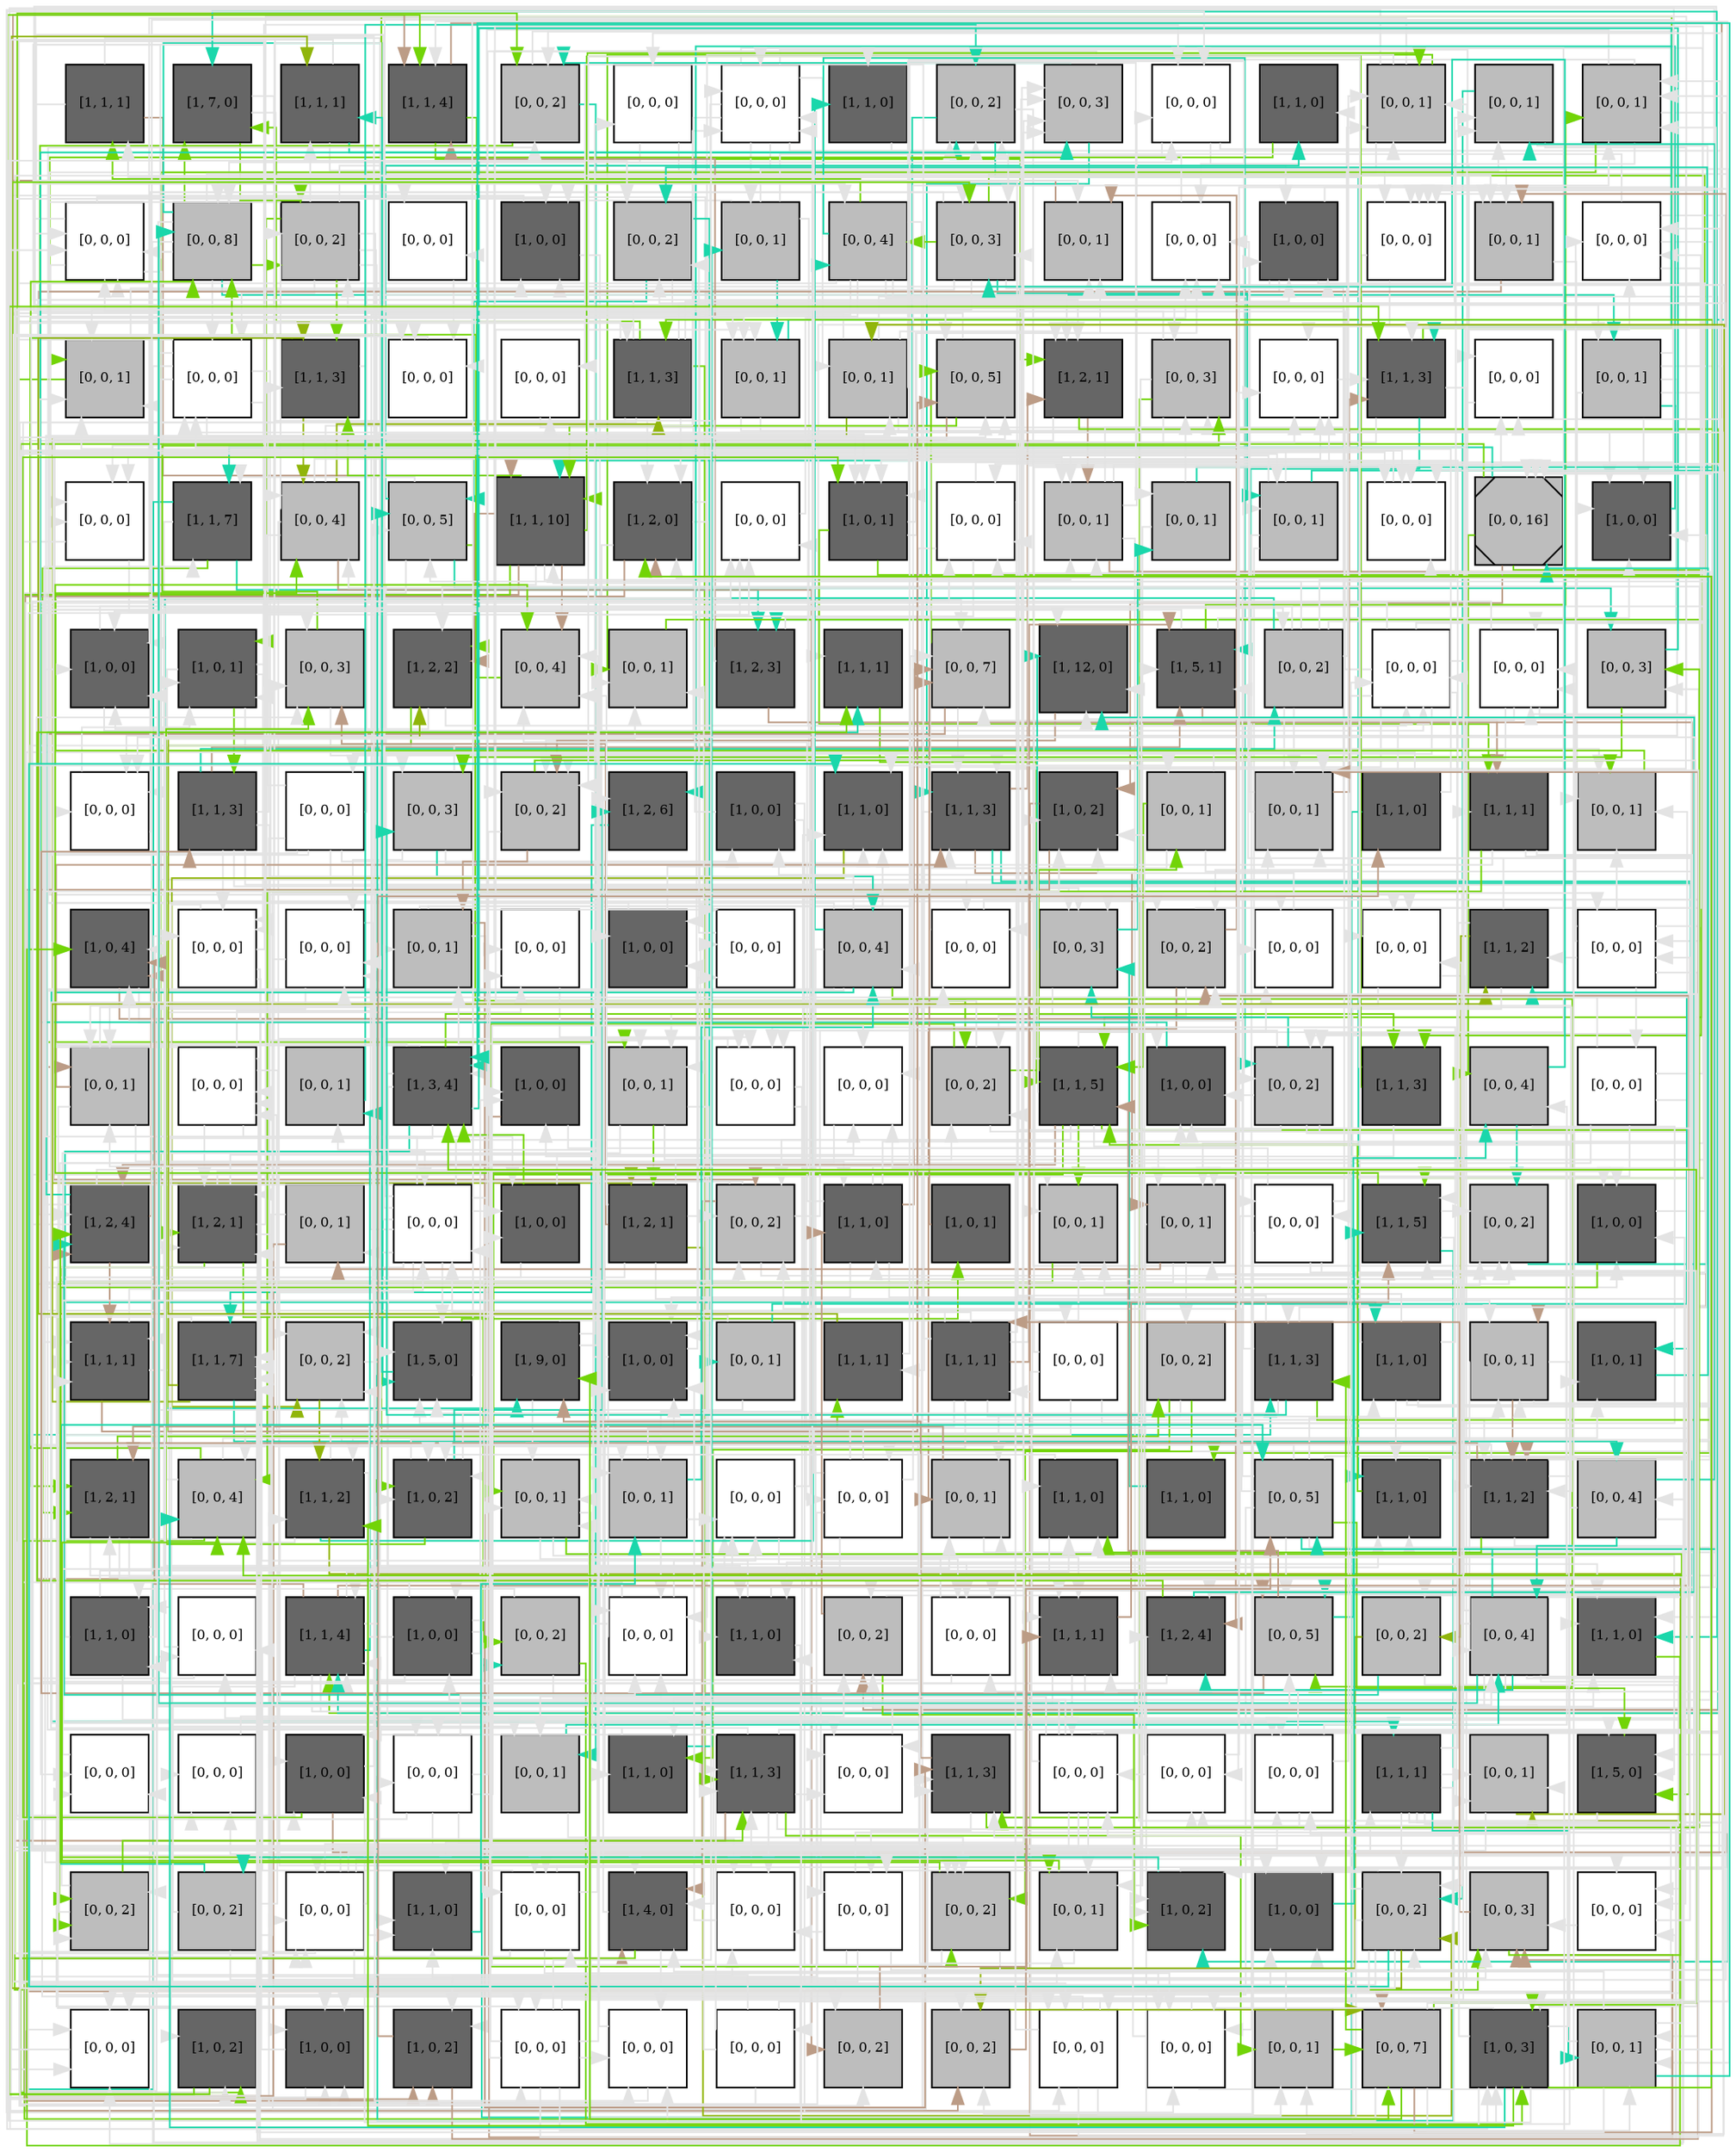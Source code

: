 digraph layout  {
rankdir=TB;
splines=ortho;
node [fixedsize=false, style=filled, width="0.6"];
edge [constraint=false];
0 [fillcolor="#666666", fontsize=8, label="[1, 1, 1]", shape=square, tooltip="name:  MDV1 ,\nin_degree: 2,\nout_degree: 3"];
1 [fillcolor="#666666", fontsize=8, label="[1, 7, 0]", shape=square, tooltip="name:  YCA1 ,\nin_degree: 3,\nout_degree: 3"];
2 [fillcolor="#666666", fontsize=8, label="[1, 1, 1]", shape=square, tooltip="name:  MCD1-NUC ,\nin_degree: 3,\nout_degree: 3"];
3 [fillcolor="#666666", fontsize=8, label="[1, 1, 4]", shape=square, tooltip="name:  STE20-NUC ,\nin_degree: 4,\nout_degree: 3"];
4 [fillcolor="#bdbdbd", fontsize=8, label="[0, 0, 2]", shape=square, tooltip="name: None,\nin_degree: 4,\nout_degree: 3"];
5 [fillcolor="#FFFFFF", fontsize=8, label="[0, 0, 0]", shape=square, tooltip="name: None,\nin_degree: 2,\nout_degree: 2"];
6 [fillcolor="#FFFFFF", fontsize=8, label="[0, 0, 0]", shape=square, tooltip="name: None,\nin_degree: 5,\nout_degree: 8"];
7 [fillcolor="#666666", fontsize=8, label="[1, 1, 0]", shape=square, tooltip="name:  EMC4 ,\nin_degree: 2,\nout_degree: 1"];
8 [fillcolor="#bdbdbd", fontsize=8, label="[0, 0, 2]", shape=square, tooltip="name: None,\nin_degree: 5,\nout_degree: 3"];
9 [fillcolor="#bdbdbd", fontsize=8, label="[0, 0, 3]", shape=square, tooltip="name: None,\nin_degree: 5,\nout_degree: 3"];
10 [fillcolor="#FFFFFF", fontsize=8, label="[0, 0, 0]", shape=square, tooltip="name: None,\nin_degree: 4,\nout_degree: 3"];
11 [fillcolor="#666666", fontsize=8, label="[1, 1, 0]", shape=square, tooltip="name:  DRE2_TAH18 ,\nin_degree: 2,\nout_degree: 1"];
12 [fillcolor="#bdbdbd", fontsize=8, label="[0, 0, 1]", shape=square, tooltip="name: None,\nin_degree: 5,\nout_degree: 5"];
13 [fillcolor="#bdbdbd", fontsize=8, label="[0, 0, 1]", shape=square, tooltip="name: None,\nin_degree: 4,\nout_degree: 3"];
14 [fillcolor="#bdbdbd", fontsize=8, label="[0, 0, 1]", shape=square, tooltip="name: None,\nin_degree: 5,\nout_degree: 5"];
15 [fillcolor="#FFFFFF", fontsize=8, label="[0, 0, 0]", shape=square, tooltip="name: None,\nin_degree: 5,\nout_degree: 4"];
16 [fillcolor="#bdbdbd", fontsize=8, label="[0, 0, 8]", shape=square, tooltip="name: None,\nin_degree: 5,\nout_degree: 9"];
17 [fillcolor="#bdbdbd", fontsize=8, label="[0, 0, 2]", shape=square, tooltip="name: None,\nin_degree: 4,\nout_degree: 9"];
18 [fillcolor="#FFFFFF", fontsize=8, label="[0, 0, 0]", shape=square, tooltip="name: None,\nin_degree: 2,\nout_degree: 1"];
19 [fillcolor="#666666", fontsize=8, label="[1, 0, 0]", shape=square, tooltip="name: Salt,\nin_degree: 4,\nout_degree: 2"];
20 [fillcolor="#bdbdbd", fontsize=8, label="[0, 0, 2]", shape=square, tooltip="name: None,\nin_degree: 4,\nout_degree: 3"];
21 [fillcolor="#bdbdbd", fontsize=8, label="[0, 0, 1]", shape=square, tooltip="name: None,\nin_degree: 2,\nout_degree: 5"];
22 [fillcolor="#bdbdbd", fontsize=8, label="[0, 0, 4]", shape=square, tooltip="name: None,\nin_degree: 3,\nout_degree: 8"];
23 [fillcolor="#bdbdbd", fontsize=8, label="[0, 0, 3]", shape=square, tooltip="name: None,\nin_degree: 5,\nout_degree: 7"];
24 [fillcolor="#bdbdbd", fontsize=8, label="[0, 0, 1]", shape=square, tooltip="name: None,\nin_degree: 4,\nout_degree: 1"];
25 [fillcolor="#FFFFFF", fontsize=8, label="[0, 0, 0]", shape=square, tooltip="name: None,\nin_degree: 5,\nout_degree: 1"];
26 [fillcolor="#666666", fontsize=8, label="[1, 0, 0]", shape=square, tooltip="name: CU2,\nin_degree: 4,\nout_degree: 4"];
27 [fillcolor="#FFFFFF", fontsize=8, label="[0, 0, 0]", shape=square, tooltip="name: None,\nin_degree: 5,\nout_degree: 2"];
28 [fillcolor="#bdbdbd", fontsize=8, label="[0, 0, 1]", shape=square, tooltip="name: None,\nin_degree: 4,\nout_degree: 2"];
29 [fillcolor="#FFFFFF", fontsize=8, label="[0, 0, 0]", shape=square, tooltip="name: None,\nin_degree: 4,\nout_degree: 4"];
30 [fillcolor="#bdbdbd", fontsize=8, label="[0, 0, 1]", shape=square, tooltip="name: None,\nin_degree: 5,\nout_degree: 2"];
31 [fillcolor="#FFFFFF", fontsize=8, label="[0, 0, 0]", shape=square, tooltip="name: None,\nin_degree: 4,\nout_degree: 7"];
32 [fillcolor="#666666", fontsize=8, label="[1, 1, 3]", shape=square, tooltip="name:  NMA111-CYT ,\nin_degree: 4,\nout_degree: 3"];
33 [fillcolor="#FFFFFF", fontsize=8, label="[0, 0, 0]", shape=square, tooltip="name: None,\nin_degree: 4,\nout_degree: 1"];
34 [fillcolor="#FFFFFF", fontsize=8, label="[0, 0, 0]", shape=square, tooltip="name: None,\nin_degree: 2,\nout_degree: 1"];
35 [fillcolor="#666666", fontsize=8, label="[1, 1, 3]", shape=square, tooltip="name:  NUC1-MT ,\nin_degree: 3,\nout_degree: 9"];
36 [fillcolor="#bdbdbd", fontsize=8, label="[0, 0, 1]", shape=square, tooltip="name: None,\nin_degree: 4,\nout_degree: 3"];
37 [fillcolor="#bdbdbd", fontsize=8, label="[0, 0, 1]", shape=square, tooltip="name: None,\nin_degree: 3,\nout_degree: 6"];
38 [fillcolor="#bdbdbd", fontsize=8, label="[0, 0, 5]", shape=square, tooltip="name: None,\nin_degree: 5,\nout_degree: 3"];
39 [fillcolor="#666666", fontsize=8, label="[1, 2, 1]", shape=square, tooltip="name:  RAS2 ,\nin_degree: 5,\nout_degree: 3"];
40 [fillcolor="#bdbdbd", fontsize=8, label="[0, 0, 3]", shape=square, tooltip="name: None,\nin_degree: 4,\nout_degree: 4"];
41 [fillcolor="#FFFFFF", fontsize=8, label="[0, 0, 0]", shape=square, tooltip="name: None,\nin_degree: 5,\nout_degree: 1"];
42 [fillcolor="#666666", fontsize=8, label="[1, 1, 3]", shape=square, tooltip="name:  BIR1 ,\nin_degree: 5,\nout_degree: 4"];
43 [fillcolor="#FFFFFF", fontsize=8, label="[0, 0, 0]", shape=square, tooltip="name: None,\nin_degree: 3,\nout_degree: 1"];
44 [fillcolor="#bdbdbd", fontsize=8, label="[0, 0, 1]", shape=square, tooltip="name: None,\nin_degree: 2,\nout_degree: 7"];
45 [fillcolor="#FFFFFF", fontsize=8, label="[0, 0, 0]", shape=square, tooltip="name: None,\nin_degree: 4,\nout_degree: 2"];
46 [fillcolor="#666666", fontsize=8, label="[1, 1, 7]", shape=square, tooltip="name:  AIF1-MT ,\nin_degree: 3,\nout_degree: 4"];
47 [fillcolor="#bdbdbd", fontsize=8, label="[0, 0, 4]", shape=square, tooltip="name: None,\nin_degree: 4,\nout_degree: 7"];
48 [fillcolor="#bdbdbd", fontsize=8, label="[0, 0, 5]", shape=square, tooltip="name: None,\nin_degree: 4,\nout_degree: 5"];
49 [fillcolor="#666666", fontsize=8, label="[1, 1, 10]", shape=square, tooltip="name:  MSN2-4 ,\nin_degree: 5,\nout_degree: 8"];
50 [fillcolor="#666666", fontsize=8, label="[1, 2, 0]", shape=square, tooltip="name:  RLM1 ,\nin_degree: 5,\nout_degree: 4"];
51 [fillcolor="#FFFFFF", fontsize=8, label="[0, 0, 0]", shape=square, tooltip="name: None,\nin_degree: 4,\nout_degree: 1"];
52 [fillcolor="#666666", fontsize=8, label="[1, 0, 1]", shape=square, tooltip="name:  Mating ,\nin_degree: 5,\nout_degree: 4"];
53 [fillcolor="#FFFFFF", fontsize=8, label="[0, 0, 0]", shape=square, tooltip="name: None,\nin_degree: 4,\nout_degree: 4"];
54 [fillcolor="#bdbdbd", fontsize=8, label="[0, 0, 1]", shape=square, tooltip="name: None,\nin_degree: 5,\nout_degree: 5"];
55 [fillcolor="#bdbdbd", fontsize=8, label="[0, 0, 1]", shape=square, tooltip="name: None,\nin_degree: 2,\nout_degree: 3"];
56 [fillcolor="#bdbdbd", fontsize=8, label="[0, 0, 1]", shape=square, tooltip="name: None,\nin_degree: 3,\nout_degree: 5"];
57 [fillcolor="#FFFFFF", fontsize=8, label="[0, 0, 0]", shape=square, tooltip="name: None,\nin_degree: 5,\nout_degree: 1"];
58 [fillcolor="#bdbdbd", fontsize=8, label="[0, 0, 16]", shape=Msquare, tooltip="name: None,\nin_degree: 4,\nout_degree: 5"];
59 [fillcolor="#666666", fontsize=8, label="[1, 0, 0]", shape=square, tooltip="name:  H2O2 ,\nin_degree: 5,\nout_degree: 1"];
60 [fillcolor="#666666", fontsize=8, label="[1, 0, 0]", shape=square, tooltip="name: MG2,\nin_degree: 5,\nout_degree: 2"];
61 [fillcolor="#666666", fontsize=8, label="[1, 0, 1]", shape=square, tooltip="name: Mating,\nin_degree: 4,\nout_degree: 5"];
62 [fillcolor="#bdbdbd", fontsize=8, label="[0, 0, 3]", shape=square, tooltip="name: None,\nin_degree: 5,\nout_degree: 2"];
63 [fillcolor="#666666", fontsize=8, label="[1, 2, 2]", shape=square, tooltip="name:  ROS-MT ,\nin_degree: 4,\nout_degree: 3"];
64 [fillcolor="#bdbdbd", fontsize=8, label="[0, 0, 4]", shape=square, tooltip="name: None,\nin_degree: 5,\nout_degree: 1"];
65 [fillcolor="#bdbdbd", fontsize=8, label="[0, 0, 1]", shape=square, tooltip="name: None,\nin_degree: 4,\nout_degree: 1"];
66 [fillcolor="#666666", fontsize=8, label="[1, 2, 3]", shape=square, tooltip="name:  CytC-MT ,\nin_degree: 2,\nout_degree: 4"];
67 [fillcolor="#666666", fontsize=8, label="[1, 1, 1]", shape=square, tooltip="name:  HOS3 ,\nin_degree: 3,\nout_degree: 1"];
68 [fillcolor="#bdbdbd", fontsize=8, label="[0, 0, 7]", shape=square, tooltip="name: None,\nin_degree: 5,\nout_degree: 3"];
69 [fillcolor="#666666", fontsize=8, label="[1, 12, 0]", shape=square, tooltip="name:  ROS-CYT ,\nin_degree: 5,\nout_degree: 1"];
70 [fillcolor="#666666", fontsize=8, label="[1, 5, 1]", shape=square, tooltip="name:  SLT2 ,\nin_degree: 5,\nout_degree: 4"];
71 [fillcolor="#bdbdbd", fontsize=8, label="[0, 0, 2]", shape=square, tooltip="name: None,\nin_degree: 2,\nout_degree: 8"];
72 [fillcolor="#FFFFFF", fontsize=8, label="[0, 0, 0]", shape=square, tooltip="name: None,\nin_degree: 4,\nout_degree: 8"];
73 [fillcolor="#FFFFFF", fontsize=8, label="[0, 0, 0]", shape=square, tooltip="name: None,\nin_degree: 4,\nout_degree: 4"];
74 [fillcolor="#bdbdbd", fontsize=8, label="[0, 0, 3]", shape=square, tooltip="name: None,\nin_degree: 3,\nout_degree: 2"];
75 [fillcolor="#FFFFFF", fontsize=8, label="[0, 0, 0]", shape=square, tooltip="name: None,\nin_degree: 4,\nout_degree: 2"];
76 [fillcolor="#666666", fontsize=8, label="[1, 1, 3]", shape=square, tooltip="name:  Protosom ,\nin_degree: 2,\nout_degree: 7"];
77 [fillcolor="#FFFFFF", fontsize=8, label="[0, 0, 0]", shape=square, tooltip="name: None,\nin_degree: 1,\nout_degree: 7"];
78 [fillcolor="#bdbdbd", fontsize=8, label="[0, 0, 3]", shape=square, tooltip="name: None,\nin_degree: 3,\nout_degree: 4"];
79 [fillcolor="#bdbdbd", fontsize=8, label="[0, 0, 2]", shape=square, tooltip="name: None,\nin_degree: 5,\nout_degree: 3"];
80 [fillcolor="#666666", fontsize=8, label="[1, 2, 6]", shape=square, tooltip="name:  CytC-CYT ,\nin_degree: 3,\nout_degree: 1"];
81 [fillcolor="#666666", fontsize=8, label="[1, 0, 0]", shape=square, tooltip="name: Stress,\nin_degree: 2,\nout_degree: 3"];
82 [fillcolor="#666666", fontsize=8, label="[1, 1, 0]", shape=square, tooltip="name:  ESP1 ,\nin_degree: 5,\nout_degree: 1"];
83 [fillcolor="#666666", fontsize=8, label="[1, 1, 3]", shape=square, tooltip="name:  PTP2 ,\nin_degree: 5,\nout_degree: 5"];
84 [fillcolor="#666666", fontsize=8, label="[1, 0, 2]", shape=square, tooltip="name: Adozelesin,\nin_degree: 5,\nout_degree: 2"];
85 [fillcolor="#bdbdbd", fontsize=8, label="[0, 0, 1]", shape=square, tooltip="name: None,\nin_degree: 2,\nout_degree: 4"];
86 [fillcolor="#bdbdbd", fontsize=8, label="[0, 0, 1]", shape=square, tooltip="name: None,\nin_degree: 5,\nout_degree: 3"];
87 [fillcolor="#666666", fontsize=8, label="[1, 1, 0]", shape=square, tooltip="name:  MCD1-MT ,\nin_degree: 1,\nout_degree: 4"];
88 [fillcolor="#666666", fontsize=8, label="[1, 1, 1]", shape=square, tooltip="name:  MEC1 ,\nin_degree: 3,\nout_degree: 4"];
89 [fillcolor="#bdbdbd", fontsize=8, label="[0, 0, 1]", shape=square, tooltip="name: None,\nin_degree: 5,\nout_degree: 1"];
90 [fillcolor="#666666", fontsize=8, label="[1, 0, 4]", shape=square, tooltip="name: Heat,\nin_degree: 5,\nout_degree: 2"];
91 [fillcolor="#FFFFFF", fontsize=8, label="[0, 0, 0]", shape=square, tooltip="name: None,\nin_degree: 4,\nout_degree: 4"];
92 [fillcolor="#FFFFFF", fontsize=8, label="[0, 0, 0]", shape=square, tooltip="name: None,\nin_degree: 4,\nout_degree: 3"];
93 [fillcolor="#bdbdbd", fontsize=8, label="[0, 0, 1]", shape=square, tooltip="name: None,\nin_degree: 3,\nout_degree: 5"];
94 [fillcolor="#FFFFFF", fontsize=8, label="[0, 0, 0]", shape=square, tooltip="name: None,\nin_degree: 3,\nout_degree: 1"];
95 [fillcolor="#666666", fontsize=8, label="[1, 0, 0]", shape=square, tooltip="name: AbnormalTelomer,\nin_degree: 3,\nout_degree: 2"];
96 [fillcolor="#FFFFFF", fontsize=8, label="[0, 0, 0]", shape=square, tooltip="name: None,\nin_degree: 3,\nout_degree: 1"];
97 [fillcolor="#bdbdbd", fontsize=8, label="[0, 0, 4]", shape=square, tooltip="name: None,\nin_degree: 3,\nout_degree: 8"];
98 [fillcolor="#FFFFFF", fontsize=8, label="[0, 0, 0]", shape=square, tooltip="name: None,\nin_degree: 3,\nout_degree: 2"];
99 [fillcolor="#bdbdbd", fontsize=8, label="[0, 0, 3]", shape=square, tooltip="name: None,\nin_degree: 5,\nout_degree: 3"];
100 [fillcolor="#bdbdbd", fontsize=8, label="[0, 0, 2]", shape=square, tooltip="name: None,\nin_degree: 4,\nout_degree: 4"];
101 [fillcolor="#FFFFFF", fontsize=8, label="[0, 0, 0]", shape=square, tooltip="name: None,\nin_degree: 3,\nout_degree: 1"];
102 [fillcolor="#FFFFFF", fontsize=8, label="[0, 0, 0]", shape=square, tooltip="name: None,\nin_degree: 4,\nout_degree: 2"];
103 [fillcolor="#666666", fontsize=8, label="[1, 1, 2]", shape=square, tooltip="name:  SNO1 ,\nin_degree: 3,\nout_degree: 4"];
104 [fillcolor="#FFFFFF", fontsize=8, label="[0, 0, 0]", shape=square, tooltip="name: None,\nin_degree: 3,\nout_degree: 7"];
105 [fillcolor="#bdbdbd", fontsize=8, label="[0, 0, 1]", shape=square, tooltip="name: None,\nin_degree: 4,\nout_degree: 4"];
106 [fillcolor="#FFFFFF", fontsize=8, label="[0, 0, 0]", shape=square, tooltip="name: None,\nin_degree: 3,\nout_degree: 6"];
107 [fillcolor="#bdbdbd", fontsize=8, label="[0, 0, 1]", shape=square, tooltip="name: None,\nin_degree: 2,\nout_degree: 1"];
108 [fillcolor="#666666", fontsize=8, label="[1, 3, 4]", shape=square, tooltip="name:  HOG1 ,\nin_degree: 5,\nout_degree: 8"];
109 [fillcolor="#666666", fontsize=8, label="[1, 0, 0]", shape=square, tooltip="name:  AbnormalTelomer ,\nin_degree: 3,\nout_degree: 2"];
110 [fillcolor="#bdbdbd", fontsize=8, label="[0, 0, 1]", shape=square, tooltip="name: None,\nin_degree: 4,\nout_degree: 4"];
111 [fillcolor="#FFFFFF", fontsize=8, label="[0, 0, 0]", shape=square, tooltip="name: None,\nin_degree: 4,\nout_degree: 3"];
112 [fillcolor="#FFFFFF", fontsize=8, label="[0, 0, 0]", shape=square, tooltip="name: None,\nin_degree: 4,\nout_degree: 1"];
113 [fillcolor="#bdbdbd", fontsize=8, label="[0, 0, 2]", shape=square, tooltip="name: None,\nin_degree: 4,\nout_degree: 4"];
114 [fillcolor="#666666", fontsize=8, label="[1, 1, 5]", shape=square, tooltip="name:  SOD1 ,\nin_degree: 5,\nout_degree: 9"];
115 [fillcolor="#666666", fontsize=8, label="[1, 0, 0]", shape=square, tooltip="name:  AceticAcid ,\nin_degree: 4,\nout_degree: 1"];
116 [fillcolor="#bdbdbd", fontsize=8, label="[0, 0, 2]", shape=square, tooltip="name: None,\nin_degree: 4,\nout_degree: 6"];
117 [fillcolor="#666666", fontsize=8, label="[1, 1, 3]", shape=square, tooltip="name:  NUC1-NUC ,\nin_degree: 2,\nout_degree: 3"];
118 [fillcolor="#bdbdbd", fontsize=8, label="[0, 0, 4]", shape=square, tooltip="name: None,\nin_degree: 3,\nout_degree: 3"];
119 [fillcolor="#FFFFFF", fontsize=8, label="[0, 0, 0]", shape=square, tooltip="name: None,\nin_degree: 1,\nout_degree: 5"];
120 [fillcolor="#666666", fontsize=8, label="[1, 2, 4]", shape=square, tooltip="name:  PKA ,\nin_degree: 5,\nout_degree: 6"];
121 [fillcolor="#666666", fontsize=8, label="[1, 2, 1]", shape=square, tooltip="name:  STM1-NUC ,\nin_degree: 5,\nout_degree: 6"];
122 [fillcolor="#bdbdbd", fontsize=8, label="[0, 0, 1]", shape=square, tooltip="name: None,\nin_degree: 2,\nout_degree: 2"];
123 [fillcolor="#FFFFFF", fontsize=8, label="[0, 0, 0]", shape=square, tooltip="name: None,\nin_degree: 4,\nout_degree: 13"];
124 [fillcolor="#666666", fontsize=8, label="[1, 0, 0]", shape=square, tooltip="name:  CU2 ,\nin_degree: 3,\nout_degree: 3"];
125 [fillcolor="#666666", fontsize=8, label="[1, 2, 1]", shape=square, tooltip="name:  DNA-Frag ,\nin_degree: 2,\nout_degree: 7"];
126 [fillcolor="#bdbdbd", fontsize=8, label="[0, 0, 2]", shape=square, tooltip="name: None,\nin_degree: 5,\nout_degree: 5"];
127 [fillcolor="#666666", fontsize=8, label="[1, 1, 0]", shape=square, tooltip="name:  AIF1-NUC ,\nin_degree: 3,\nout_degree: 6"];
128 [fillcolor="#666666", fontsize=8, label="[1, 0, 1]", shape=square, tooltip="name:  Stress ,\nin_degree: 1,\nout_degree: 1"];
129 [fillcolor="#bdbdbd", fontsize=8, label="[0, 0, 1]", shape=square, tooltip="name: None,\nin_degree: 5,\nout_degree: 1"];
130 [fillcolor="#bdbdbd", fontsize=8, label="[0, 0, 1]", shape=square, tooltip="name: None,\nin_degree: 5,\nout_degree: 4"];
131 [fillcolor="#FFFFFF", fontsize=8, label="[0, 0, 0]", shape=square, tooltip="name: None,\nin_degree: 2,\nout_degree: 6"];
132 [fillcolor="#666666", fontsize=8, label="[1, 1, 5]", shape=square, tooltip="name:  NMA111-NUC ,\nin_degree: 5,\nout_degree: 4"];
133 [fillcolor="#bdbdbd", fontsize=8, label="[0, 0, 2]", shape=square, tooltip="name: None,\nin_degree: 5,\nout_degree: 1"];
134 [fillcolor="#666666", fontsize=8, label="[1, 0, 0]", shape=square, tooltip="name:  CPR3 ,\nin_degree: 4,\nout_degree: 2"];
135 [fillcolor="#666666", fontsize=8, label="[1, 1, 1]", shape=square, tooltip="name:  POR1-2 ,\nin_degree: 5,\nout_degree: 3"];
136 [fillcolor="#666666", fontsize=8, label="[1, 1, 7]", shape=square, tooltip="name:  DesCyclinCCDK8 ,\nin_degree: 5,\nout_degree: 4"];
137 [fillcolor="#bdbdbd", fontsize=8, label="[0, 0, 2]", shape=square, tooltip="name: None,\nin_degree: 5,\nout_degree: 2"];
138 [fillcolor="#666666", fontsize=8, label="[1, 5, 0]", shape=square, tooltip="name:  MT-Frag ,\nin_degree: 5,\nout_degree: 3"];
139 [fillcolor="#666666", fontsize=8, label="[1, 9, 0]", shape=square, tooltip="name:  Apoptosis ,\nin_degree: 3,\nout_degree: 4"];
140 [fillcolor="#666666", fontsize=8, label="[1, 0, 0]", shape=square, tooltip="name: CPR3,\nin_degree: 5,\nout_degree: 2"];
141 [fillcolor="#bdbdbd", fontsize=8, label="[0, 0, 1]", shape=square, tooltip="name: None,\nin_degree: 1,\nout_degree: 3"];
142 [fillcolor="#666666", fontsize=8, label="[1, 1, 1]", shape=square, tooltip="name:  FIS1 ,\nin_degree: 2,\nout_degree: 2"];
143 [fillcolor="#666666", fontsize=8, label="[1, 1, 1]", shape=square, tooltip="name:  FVY10 ,\nin_degree: 2,\nout_degree: 9"];
144 [fillcolor="#FFFFFF", fontsize=8, label="[0, 0, 0]", shape=square, tooltip="name: None,\nin_degree: 1,\nout_degree: 4"];
145 [fillcolor="#bdbdbd", fontsize=8, label="[0, 0, 2]", shape=square, tooltip="name: None,\nin_degree: 2,\nout_degree: 3"];
146 [fillcolor="#666666", fontsize=8, label="[1, 1, 3]", shape=square, tooltip="name:  TOR1 ,\nin_degree: 3,\nout_degree: 6"];
147 [fillcolor="#666666", fontsize=8, label="[1, 1, 0]", shape=square, tooltip="name:  PTP3 ,\nin_degree: 2,\nout_degree: 6"];
148 [fillcolor="#bdbdbd", fontsize=8, label="[0, 0, 1]", shape=square, tooltip="name: None,\nin_degree: 4,\nout_degree: 4"];
149 [fillcolor="#666666", fontsize=8, label="[1, 0, 1]", shape=square, tooltip="name:  HK ,\nin_degree: 3,\nout_degree: 1"];
150 [fillcolor="#666666", fontsize=8, label="[1, 2, 1]", shape=square, tooltip="name:  AdenylateCyclase ,\nin_degree: 4,\nout_degree: 4"];
151 [fillcolor="#bdbdbd", fontsize=8, label="[0, 0, 4]", shape=square, tooltip="name: None,\nin_degree: 5,\nout_degree: 5"];
152 [fillcolor="#666666", fontsize=8, label="[1, 1, 2]", shape=square, tooltip="name:  NDI1 ,\nin_degree: 4,\nout_degree: 5"];
153 [fillcolor="#666666", fontsize=8, label="[1, 0, 2]", shape=square, tooltip="name:  Salt ,\nin_degree: 5,\nout_degree: 4"];
154 [fillcolor="#bdbdbd", fontsize=8, label="[0, 0, 1]", shape=square, tooltip="name: None,\nin_degree: 5,\nout_degree: 4"];
155 [fillcolor="#bdbdbd", fontsize=8, label="[0, 0, 1]", shape=square, tooltip="name: None,\nin_degree: 4,\nout_degree: 4"];
156 [fillcolor="#FFFFFF", fontsize=8, label="[0, 0, 0]", shape=square, tooltip="name: None,\nin_degree: 4,\nout_degree: 2"];
157 [fillcolor="#FFFFFF", fontsize=8, label="[0, 0, 0]", shape=square, tooltip="name: None,\nin_degree: 2,\nout_degree: 6"];
158 [fillcolor="#bdbdbd", fontsize=8, label="[0, 0, 1]", shape=square, tooltip="name: None,\nin_degree: 4,\nout_degree: 2"];
159 [fillcolor="#666666", fontsize=8, label="[1, 1, 0]", shape=square, tooltip="name:  STM1-CYT ,\nin_degree: 4,\nout_degree: 2"];
160 [fillcolor="#666666", fontsize=8, label="[1, 1, 0]", shape=square, tooltip="name:  MAPK ,\nin_degree: 1,\nout_degree: 1"];
161 [fillcolor="#bdbdbd", fontsize=8, label="[0, 0, 5]", shape=square, tooltip="name: None,\nin_degree: 3,\nout_degree: 10"];
162 [fillcolor="#666666", fontsize=8, label="[1, 1, 0]", shape=square, tooltip="name:  STE20-CYT ,\nin_degree: 4,\nout_degree: 2"];
163 [fillcolor="#666666", fontsize=8, label="[1, 1, 2]", shape=square, tooltip="name:  CDC48 ,\nin_degree: 5,\nout_degree: 6"];
164 [fillcolor="#bdbdbd", fontsize=8, label="[0, 0, 4]", shape=square, tooltip="name: None,\nin_degree: 2,\nout_degree: 4"];
165 [fillcolor="#666666", fontsize=8, label="[1, 1, 0]", shape=square, tooltip="name:  Tat-D ,\nin_degree: 3,\nout_degree: 5"];
166 [fillcolor="#FFFFFF", fontsize=8, label="[0, 0, 0]", shape=square, tooltip="name: None,\nin_degree: 3,\nout_degree: 2"];
167 [fillcolor="#666666", fontsize=8, label="[1, 1, 4]", shape=square, tooltip="name:  MMI1 ,\nin_degree: 5,\nout_degree: 8"];
168 [fillcolor="#666666", fontsize=8, label="[1, 0, 0]", shape=square, tooltip="name: AceticAcid,\nin_degree: 2,\nout_degree: 6"];
169 [fillcolor="#bdbdbd", fontsize=8, label="[0, 0, 2]", shape=square, tooltip="name: None,\nin_degree: 2,\nout_degree: 3"];
170 [fillcolor="#FFFFFF", fontsize=8, label="[0, 0, 0]", shape=square, tooltip="name: None,\nin_degree: 5,\nout_degree: 4"];
171 [fillcolor="#666666", fontsize=8, label="[1, 1, 0]", shape=square, tooltip="name:  KAP123 ,\nin_degree: 4,\nout_degree: 3"];
172 [fillcolor="#bdbdbd", fontsize=8, label="[0, 0, 2]", shape=square, tooltip="name: None,\nin_degree: 4,\nout_degree: 3"];
173 [fillcolor="#FFFFFF", fontsize=8, label="[0, 0, 0]", shape=square, tooltip="name: None,\nin_degree: 4,\nout_degree: 2"];
174 [fillcolor="#666666", fontsize=8, label="[1, 1, 1]", shape=square, tooltip="name:  SDP1 ,\nin_degree: 5,\nout_degree: 4"];
175 [fillcolor="#666666", fontsize=8, label="[1, 2, 4]", shape=square, tooltip="name:  CAMP ,\nin_degree: 4,\nout_degree: 3"];
176 [fillcolor="#bdbdbd", fontsize=8, label="[0, 0, 5]", shape=square, tooltip="name: None,\nin_degree: 5,\nout_degree: 3"];
177 [fillcolor="#bdbdbd", fontsize=8, label="[0, 0, 2]", shape=square, tooltip="name: None,\nin_degree: 2,\nout_degree: 3"];
178 [fillcolor="#bdbdbd", fontsize=8, label="[0, 0, 4]", shape=square, tooltip="name: None,\nin_degree: 4,\nout_degree: 11"];
179 [fillcolor="#666666", fontsize=8, label="[1, 1, 0]", shape=square, tooltip="name:  RPD3 ,\nin_degree: 5,\nout_degree: 1"];
180 [fillcolor="#FFFFFF", fontsize=8, label="[0, 0, 0]", shape=square, tooltip="name: None,\nin_degree: 3,\nout_degree: 1"];
181 [fillcolor="#FFFFFF", fontsize=8, label="[0, 0, 0]", shape=square, tooltip="name: None,\nin_degree: 3,\nout_degree: 1"];
182 [fillcolor="#666666", fontsize=8, label="[1, 0, 0]", shape=square, tooltip="name:  RedActinDyn ,\nin_degree: 4,\nout_degree: 3"];
183 [fillcolor="#FFFFFF", fontsize=8, label="[0, 0, 0]", shape=square, tooltip="name: None,\nin_degree: 3,\nout_degree: 6"];
184 [fillcolor="#bdbdbd", fontsize=8, label="[0, 0, 1]", shape=square, tooltip="name: None,\nin_degree: 3,\nout_degree: 2"];
185 [fillcolor="#666666", fontsize=8, label="[1, 1, 0]", shape=square, tooltip="name:  SRO7 ,\nin_degree: 3,\nout_degree: 2"];
186 [fillcolor="#666666", fontsize=8, label="[1, 1, 3]", shape=square, tooltip="name:  SVF1 ,\nin_degree: 5,\nout_degree: 8"];
187 [fillcolor="#FFFFFF", fontsize=8, label="[0, 0, 0]", shape=square, tooltip="name: None,\nin_degree: 4,\nout_degree: 1"];
188 [fillcolor="#666666", fontsize=8, label="[1, 1, 3]", shape=square, tooltip="name:  CDC6 ,\nin_degree: 5,\nout_degree: 3"];
189 [fillcolor="#FFFFFF", fontsize=8, label="[0, 0, 0]", shape=square, tooltip="name: None,\nin_degree: 3,\nout_degree: 10"];
190 [fillcolor="#FFFFFF", fontsize=8, label="[0, 0, 0]", shape=square, tooltip="name: None,\nin_degree: 3,\nout_degree: 2"];
191 [fillcolor="#FFFFFF", fontsize=8, label="[0, 0, 0]", shape=square, tooltip="name: None,\nin_degree: 4,\nout_degree: 4"];
192 [fillcolor="#666666", fontsize=8, label="[1, 1, 1]", shape=square, tooltip="name:  SOD2 ,\nin_degree: 2,\nout_degree: 8"];
193 [fillcolor="#bdbdbd", fontsize=8, label="[0, 0, 1]", shape=square, tooltip="name: None,\nin_degree: 4,\nout_degree: 2"];
194 [fillcolor="#666666", fontsize=8, label="[1, 5, 0]", shape=square, tooltip="name:  H2B ,\nin_degree: 5,\nout_degree: 1"];
195 [fillcolor="#bdbdbd", fontsize=8, label="[0, 0, 2]", shape=square, tooltip="name: None,\nin_degree: 4,\nout_degree: 3"];
196 [fillcolor="#bdbdbd", fontsize=8, label="[0, 0, 2]", shape=square, tooltip="name: None,\nin_degree: 1,\nout_degree: 5"];
197 [fillcolor="#FFFFFF", fontsize=8, label="[0, 0, 0]", shape=square, tooltip="name: None,\nin_degree: 4,\nout_degree: 7"];
198 [fillcolor="#666666", fontsize=8, label="[1, 1, 0]", shape=square, tooltip="name:  HOG1-Dep ,\nin_degree: 4,\nout_degree: 1"];
199 [fillcolor="#FFFFFF", fontsize=8, label="[0, 0, 0]", shape=square, tooltip="name: None,\nin_degree: 4,\nout_degree: 5"];
200 [fillcolor="#666666", fontsize=8, label="[1, 4, 0]", shape=square, tooltip="name:  MT-ALT ,\nin_degree: 5,\nout_degree: 3"];
201 [fillcolor="#FFFFFF", fontsize=8, label="[0, 0, 0]", shape=square, tooltip="name: None,\nin_degree: 4,\nout_degree: 1"];
202 [fillcolor="#FFFFFF", fontsize=8, label="[0, 0, 0]", shape=square, tooltip="name: None,\nin_degree: 3,\nout_degree: 5"];
203 [fillcolor="#bdbdbd", fontsize=8, label="[0, 0, 2]", shape=square, tooltip="name: None,\nin_degree: 5,\nout_degree: 3"];
204 [fillcolor="#bdbdbd", fontsize=8, label="[0, 0, 1]", shape=square, tooltip="name: None,\nin_degree: 4,\nout_degree: 2"];
205 [fillcolor="#666666", fontsize=8, label="[1, 0, 2]", shape=square, tooltip="name: H2O2,\nin_degree: 5,\nout_degree: 2"];
206 [fillcolor="#666666", fontsize=8, label="[1, 0, 0]", shape=square, tooltip="name:  Heat ,\nin_degree: 4,\nout_degree: 1"];
207 [fillcolor="#bdbdbd", fontsize=8, label="[0, 0, 2]", shape=square, tooltip="name: None,\nin_degree: 5,\nout_degree: 9"];
208 [fillcolor="#bdbdbd", fontsize=8, label="[0, 0, 3]", shape=square, tooltip="name: None,\nin_degree: 5,\nout_degree: 2"];
209 [fillcolor="#FFFFFF", fontsize=8, label="[0, 0, 0]", shape=square, tooltip="name: None,\nin_degree: 4,\nout_degree: 2"];
210 [fillcolor="#FFFFFF", fontsize=8, label="[0, 0, 0]", shape=square, tooltip="name: None,\nin_degree: 5,\nout_degree: 1"];
211 [fillcolor="#666666", fontsize=8, label="[1, 0, 2]", shape=square, tooltip="name:  Adozelesin ,\nin_degree: 3,\nout_degree: 2"];
212 [fillcolor="#666666", fontsize=8, label="[1, 0, 0]", shape=square, tooltip="name: RedActinDyn,\nin_degree: 5,\nout_degree: 2"];
213 [fillcolor="#666666", fontsize=8, label="[1, 0, 2]", shape=square, tooltip="name:  MG2 ,\nin_degree: 4,\nout_degree: 2"];
214 [fillcolor="#FFFFFF", fontsize=8, label="[0, 0, 0]", shape=square, tooltip="name: None,\nin_degree: 3,\nout_degree: 8"];
215 [fillcolor="#FFFFFF", fontsize=8, label="[0, 0, 0]", shape=square, tooltip="name: None,\nin_degree: 4,\nout_degree: 2"];
216 [fillcolor="#FFFFFF", fontsize=8, label="[0, 0, 0]", shape=square, tooltip="name: None,\nin_degree: 1,\nout_degree: 5"];
217 [fillcolor="#bdbdbd", fontsize=8, label="[0, 0, 2]", shape=square, tooltip="name: None,\nin_degree: 3,\nout_degree: 1"];
218 [fillcolor="#bdbdbd", fontsize=8, label="[0, 0, 2]", shape=square, tooltip="name: None,\nin_degree: 4,\nout_degree: 2"];
219 [fillcolor="#FFFFFF", fontsize=8, label="[0, 0, 0]", shape=square, tooltip="name: None,\nin_degree: 4,\nout_degree: 5"];
220 [fillcolor="#FFFFFF", fontsize=8, label="[0, 0, 0]", shape=square, tooltip="name: None,\nin_degree: 5,\nout_degree: 3"];
221 [fillcolor="#bdbdbd", fontsize=8, label="[0, 0, 1]", shape=square, tooltip="name: None,\nin_degree: 3,\nout_degree: 2"];
222 [fillcolor="#bdbdbd", fontsize=8, label="[0, 0, 7]", shape=square, tooltip="name: None,\nin_degree: 4,\nout_degree: 7"];
223 [fillcolor="#666666", fontsize=8, label="[1, 0, 3]", shape=square, tooltip="name: HK,\nin_degree: 5,\nout_degree: 8"];
224 [fillcolor="#bdbdbd", fontsize=8, label="[0, 0, 1]", shape=square, tooltip="name: None,\nin_degree: 4,\nout_degree: 6"];
0 -> 49  [color="#BC9C86", style="penwidth(0.1)", tooltip="0( MDV1 ) to 138( MT-Frag )", weight=1];
0 -> 183  [color=grey89, style="penwidth(0.1)", tooltip=" ", weight=1];
0 -> 44  [color=grey89, style="penwidth(0.1)", tooltip=" ", weight=1];
1 -> 50  [color=grey89, style="penwidth(0.1)", tooltip=" ", weight=1];
1 -> 182  [color=grey89, style="penwidth(0.1)", tooltip=" ", weight=1];
1 -> 17  [color="#72D407", style="penwidth(0.1)", tooltip="1( YCA1 ) to 139( Apoptosis )", weight=1];
2 -> 8  [color="#1AD7AB", style="penwidth(0.1)", tooltip="138( MT-Frag ) to 1( YCA1 )", weight=1];
2 -> 27  [color=grey89, style="penwidth(0.1)", tooltip=" ", weight=1];
2 -> 129  [color=grey89, style="penwidth(0.1)", tooltip=" ", weight=1];
3 -> 39  [color="#72D407", style="penwidth(0.1)", tooltip="149( HK ) to 167( MMI1 )", weight=1];
3 -> 63  [color="#72D407", style="penwidth(0.1)", tooltip="149( HK ) to 142( FIS1 )", weight=1];
3 -> 172  [color="#BC9C86", style="penwidth(0.1)", tooltip="46( AIF1-MT ) to 127( AIF1-NUC )", weight=1];
4 -> 110  [color="#72D407", style="penwidth(0.1)", tooltip="121( STM1-NUC ) to 125( DNA-Frag )", weight=1];
4 -> 73  [color=grey89, style="penwidth(0.1)", tooltip=" ", weight=1];
4 -> 184  [color="#1AD7AB", style="penwidth(0.1)", tooltip="115( AceticAcid ) to 69( ROS-CYT )", weight=1];
5 -> 13  [color=grey89, style="penwidth(0.1)", tooltip=" ", weight=1];
5 -> 16  [color=grey89, style="penwidth(0.1)", tooltip=" ", weight=1];
6 -> 21  [color=grey89, style="penwidth(0.1)", tooltip=" ", weight=1];
6 -> 28  [color=grey89, style="penwidth(0.1)", tooltip=" ", weight=1];
6 -> 37  [color=grey89, style="penwidth(0.1)", tooltip=" ", weight=1];
6 -> 79  [color=grey89, style="penwidth(0.1)", tooltip=" ", weight=1];
6 -> 140  [color=grey89, style="penwidth(0.1)", tooltip=" ", weight=1];
6 -> 8  [color=grey89, style="penwidth(0.1)", tooltip=" ", weight=1];
6 -> 88  [color=grey89, style="penwidth(0.1)", tooltip=" ", weight=1];
6 -> 116  [color=grey89, style="penwidth(0.1)", tooltip=" ", weight=1];
7 -> 194  [color=grey89, style="penwidth(0.1)", tooltip=" ", weight=1];
8 -> 49  [color="#1AD7AB", style="penwidth(0.1)", tooltip="138( MT-Frag ) to 1( YCA1 )", weight=1];
8 -> 162  [color="#1AD7AB", style="penwidth(0.1)", tooltip="160( MAPK ) to 162( STE20-CYT )", weight=1];
8 -> 133  [color=grey89, style="penwidth(0.1)", tooltip=" ", weight=1];
9 -> 4  [color="#1AD7AB", style="penwidth(0.1)", tooltip="115( AceticAcid ) to 69( ROS-CYT )", weight=1];
9 -> 94  [color=grey89, style="penwidth(0.1)", tooltip=" ", weight=1];
9 -> 83  [color="#1AD7AB", style="penwidth(0.1)", tooltip="115( AceticAcid ) to 66( CytC-MT )", weight=1];
10 -> 45  [color=grey89, style="penwidth(0.1)", tooltip=" ", weight=1];
10 -> 43  [color=grey89, style="penwidth(0.1)", tooltip=" ", weight=1];
10 -> 12  [color=grey89, style="penwidth(0.1)", tooltip=" ", weight=1];
11 -> 30  [color="#72D407", style="penwidth(0.1)", tooltip="11( DRE2_TAH18 ) to 138( MT-Frag )", weight=1];
12 -> 65  [color="#72D407", style="penwidth(0.1)", tooltip="52( Mating ) to 160( MAPK )", weight=1];
12 -> 60  [color=grey89, style="penwidth(0.1)", tooltip=" ", weight=1];
12 -> 45  [color=grey89, style="penwidth(0.1)", tooltip=" ", weight=1];
12 -> 220  [color=grey89, style="penwidth(0.1)", tooltip=" ", weight=1];
12 -> 170  [color=grey89, style="penwidth(0.1)", tooltip=" ", weight=1];
13 -> 130  [color=grey89, style="penwidth(0.1)", tooltip=" ", weight=1];
13 -> 83  [color=grey89, style="penwidth(0.1)", tooltip=" ", weight=1];
13 -> 207  [color="#1AD7AB", style="penwidth(0.1)", tooltip="59( H2O2 ) to 82( ESP1 )", weight=1];
14 -> 121  [color="#72D407", style="penwidth(0.1)", tooltip="70( SLT2 ) to 50( RLM1 )", weight=1];
14 -> 52  [color=grey89, style="penwidth(0.1)", tooltip=" ", weight=1];
14 -> 153  [color=grey89, style="penwidth(0.1)", tooltip=" ", weight=1];
14 -> 25  [color=grey89, style="penwidth(0.1)", tooltip=" ", weight=1];
14 -> 199  [color=grey89, style="penwidth(0.1)", tooltip=" ", weight=1];
15 -> 68  [color=grey89, style="penwidth(0.1)", tooltip=" ", weight=1];
15 -> 162  [color=grey89, style="penwidth(0.1)", tooltip=" ", weight=1];
15 -> 54  [color=grey89, style="penwidth(0.1)", tooltip=" ", weight=1];
15 -> 186  [color=grey89, style="penwidth(0.1)", tooltip=" ", weight=1];
16 -> 1  [color="#72D407", style="penwidth(0.1)", tooltip="182( RedActinDyn ) to 1( YCA1 )", weight=1];
16 -> 15  [color=grey89, style="penwidth(0.1)", tooltip=" ", weight=1];
16 -> 17  [color="#72D407", style="penwidth(0.1)", tooltip="206( Heat ) to 32( NMA111-CYT )", weight=1];
16 -> 31  [color=grey89, style="penwidth(0.1)", tooltip=" ", weight=1];
16 -> 224  [color=grey89, style="penwidth(0.1)", tooltip=" ", weight=1];
16 -> 195  [color=grey89, style="penwidth(0.1)", tooltip=" ", weight=1];
16 -> 138  [color="#1AD7AB", style="penwidth(0.1)", tooltip="59( H2O2 ) to 138( MT-Frag )", weight=1];
16 -> 44  [color="#1AD7AB", style="penwidth(0.1)", tooltip="87( MCD1-MT ) to 66( CytC-MT )", weight=1];
16 -> 179  [color=grey89, style="penwidth(0.1)", tooltip=" ", weight=1];
17 -> 32  [color="#72D407", style="penwidth(0.1)", tooltip="206( Heat ) to 32( NMA111-CYT )", weight=1];
17 -> 52  [color=grey89, style="penwidth(0.1)", tooltip=" ", weight=1];
17 -> 99  [color=grey89, style="penwidth(0.1)", tooltip=" ", weight=1];
17 -> 61  [color="#72D407", style="penwidth(0.1)", tooltip="1( YCA1 ) to 139( Apoptosis )", weight=1];
17 -> 102  [color=grey89, style="penwidth(0.1)", tooltip=" ", weight=1];
17 -> 198  [color=grey89, style="penwidth(0.1)", tooltip=" ", weight=1];
17 -> 26  [color=grey89, style="penwidth(0.1)", tooltip=" ", weight=1];
17 -> 31  [color=grey89, style="penwidth(0.1)", tooltip=" ", weight=1];
17 -> 2  [color=grey89, style="penwidth(0.1)", tooltip=" ", weight=1];
18 -> 33  [color=grey89, style="penwidth(0.1)", tooltip=" ", weight=1];
19 -> 170  [color=grey89, style="penwidth(0.1)", tooltip=" ", weight=1];
19 -> 212  [color=grey89, style="penwidth(0.1)", tooltip=" ", weight=1];
20 -> 141  [color="#1AD7AB", style="penwidth(0.1)", tooltip="149( HK ) to 103( SNO1 )", weight=1];
20 -> 48  [color="#1AD7AB", style="penwidth(0.1)", tooltip="149( HK ) to 11( DRE2_TAH18 )", weight=1];
20 -> 116  [color=grey89, style="penwidth(0.1)", tooltip=" ", weight=1];
21 -> 36  [color="#1AD7AB", style="penwidth(0.1)", tooltip="185( SRO7 ) to 1( YCA1 )", weight=1];
21 -> 8  [color=grey89, style="penwidth(0.1)", tooltip=" ", weight=1];
21 -> 206  [color=grey89, style="penwidth(0.1)", tooltip=" ", weight=1];
21 -> 19  [color=grey89, style="penwidth(0.1)", tooltip=" ", weight=1];
21 -> 108  [color=grey89, style="penwidth(0.1)", tooltip=" ", weight=1];
22 -> 111  [color=grey89, style="penwidth(0.1)", tooltip=" ", weight=1];
22 -> 56  [color=grey89, style="penwidth(0.1)", tooltip=" ", weight=1];
22 -> 0  [color="#72D407", style="penwidth(0.1)", tooltip="149( HK ) to 0( MDV1 )", weight=1];
22 -> 179  [color=grey89, style="penwidth(0.1)", tooltip=" ", weight=1];
22 -> 182  [color=grey89, style="penwidth(0.1)", tooltip=" ", weight=1];
22 -> 95  [color=grey89, style="penwidth(0.1)", tooltip=" ", weight=1];
22 -> 187  [color=grey89, style="penwidth(0.1)", tooltip=" ", weight=1];
22 -> 116  [color="#1AD7AB", style="penwidth(0.1)", tooltip="82( ESP1 ) to 69( ROS-CYT )", weight=1];
23 -> 132  [color="#72D407", style="penwidth(0.1)", tooltip="200( MT-ALT ) to 138( MT-Frag )", weight=1];
23 -> 56  [color="#1AD7AB", style="penwidth(0.1)", tooltip="128( Stress ) to 179( RPD3 )", weight=1];
23 -> 22  [color="#72D407", style="penwidth(0.1)", tooltip="149( HK ) to 0( MDV1 )", weight=1];
23 -> 100  [color=grey89, style="penwidth(0.1)", tooltip=" ", weight=1];
23 -> 75  [color=grey89, style="penwidth(0.1)", tooltip=" ", weight=1];
23 -> 15  [color=grey89, style="penwidth(0.1)", tooltip=" ", weight=1];
23 -> 30  [color=grey89, style="penwidth(0.1)", tooltip=" ", weight=1];
24 -> 200  [color="#BC9C86", style="penwidth(0.1)", tooltip="39( RAS2 ) to 200( MT-ALT )", weight=1];
25 -> 8  [color=grey89, style="penwidth(0.1)", tooltip=" ", weight=1];
26 -> 146  [color=grey89, style="penwidth(0.1)", tooltip=" ", weight=1];
26 -> 133  [color=grey89, style="penwidth(0.1)", tooltip=" ", weight=1];
26 -> 19  [color=grey89, style="penwidth(0.1)", tooltip=" ", weight=1];
26 -> 137  [color=grey89, style="penwidth(0.1)", tooltip=" ", weight=1];
27 -> 102  [color=grey89, style="penwidth(0.1)", tooltip=" ", weight=1];
27 -> 67  [color=grey89, style="penwidth(0.1)", tooltip=" ", weight=1];
28 -> 59  [color=grey89, style="penwidth(0.1)", tooltip=" ", weight=1];
28 -> 105  [color="#BC9C86", style="penwidth(0.1)", tooltip="182( RedActinDyn ) to 39( RAS2 )", weight=1];
29 -> 197  [color=grey89, style="penwidth(0.1)", tooltip=" ", weight=1];
29 -> 23  [color=grey89, style="penwidth(0.1)", tooltip=" ", weight=1];
29 -> 168  [color=grey89, style="penwidth(0.1)", tooltip=" ", weight=1];
29 -> 99  [color=grey89, style="penwidth(0.1)", tooltip=" ", weight=1];
30 -> 19  [color=grey89, style="penwidth(0.1)", tooltip=" ", weight=1];
30 -> 208  [color="#72D407", style="penwidth(0.1)", tooltip="11( DRE2_TAH18 ) to 138( MT-Frag )", weight=1];
31 -> 158  [color=grey89, style="penwidth(0.1)", tooltip=" ", weight=1];
31 -> 110  [color=grey89, style="penwidth(0.1)", tooltip=" ", weight=1];
31 -> 52  [color=grey89, style="penwidth(0.1)", tooltip=" ", weight=1];
31 -> 212  [color=grey89, style="penwidth(0.1)", tooltip=" ", weight=1];
31 -> 62  [color=grey89, style="penwidth(0.1)", tooltip=" ", weight=1];
31 -> 86  [color=grey89, style="penwidth(0.1)", tooltip=" ", weight=1];
31 -> 162  [color=grey89, style="penwidth(0.1)", tooltip=" ", weight=1];
32 -> 47  [color="#90B50B", style="penwidth(0.1)", tooltip="59( H2O2 ) to 35( NUC1-MT )", weight=1];
32 -> 10  [color=grey89, style="penwidth(0.1)", tooltip=" ", weight=1];
32 -> 150  [color="#72D407", style="penwidth(0.1)", tooltip="128( Stress ) to 150( AdenylateCyclase )", weight=1];
33 -> 102  [color=grey89, style="penwidth(0.1)", tooltip=" ", weight=1];
34 -> 40  [color=grey89, style="penwidth(0.1)", tooltip=" ", weight=1];
35 -> 166  [color=grey89, style="penwidth(0.1)", tooltip=" ", weight=1];
35 -> 26  [color=grey89, style="penwidth(0.1)", tooltip=" ", weight=1];
35 -> 120  [color=grey89, style="penwidth(0.1)", tooltip=" ", weight=1];
35 -> 186  [color="#72D407", style="penwidth(0.1)", tooltip="149( HK ) to 186( SVF1 )", weight=1];
35 -> 219  [color=grey89, style="penwidth(0.1)", tooltip=" ", weight=1];
35 -> 181  [color=grey89, style="penwidth(0.1)", tooltip=" ", weight=1];
35 -> 13  [color=grey89, style="penwidth(0.1)", tooltip=" ", weight=1];
35 -> 50  [color=grey89, style="penwidth(0.1)", tooltip=" ", weight=1];
35 -> 1  [color="#72D407", style="penwidth(0.1)", tooltip="69( ROS-CYT ) to 1( YCA1 )", weight=1];
36 -> 205  [color="#1AD7AB", style="penwidth(0.1)", tooltip="185( SRO7 ) to 1( YCA1 )", weight=1];
36 -> 130  [color=grey89, style="penwidth(0.1)", tooltip=" ", weight=1];
36 -> 104  [color=grey89, style="penwidth(0.1)", tooltip=" ", weight=1];
37 -> 197  [color=grey89, style="penwidth(0.1)", tooltip=" ", weight=1];
37 -> 24  [color=grey89, style="penwidth(0.1)", tooltip=" ", weight=1];
37 -> 116  [color=grey89, style="penwidth(0.1)", tooltip=" ", weight=1];
37 -> 39  [color=grey89, style="penwidth(0.1)", tooltip=" ", weight=1];
37 -> 59  [color=grey89, style="penwidth(0.1)", tooltip=" ", weight=1];
37 -> 125  [color="#90B50B", style="penwidth(0.1)", tooltip="82( ESP1 ) to 2( MCD1-NUC )", weight=1];
38 -> 126  [color="#BC9C86", style="penwidth(0.1)", tooltip="120( PKA ) to 200( MT-ALT )", weight=1];
38 -> 49  [color="#72D407", style="penwidth(0.1)", tooltip="128( Stress ) to 150( AdenylateCyclase )", weight=1];
38 -> 223  [color=grey89, style="penwidth(0.1)", tooltip=" ", weight=1];
39 -> 54  [color="#BC9C86", style="penwidth(0.1)", tooltip="39( RAS2 ) to 120( PKA )", weight=1];
39 -> 167  [color="#72D407", style="penwidth(0.1)", tooltip="149( HK ) to 167( MMI1 )", weight=1];
39 -> 197  [color=grey89, style="penwidth(0.1)", tooltip=" ", weight=1];
40 -> 205  [color=grey89, style="penwidth(0.1)", tooltip=" ", weight=1];
40 -> 188  [color="#72D407", style="penwidth(0.1)", tooltip="211( Adozelesin ) to 188( CDC6 )", weight=1];
40 -> 121  [color=grey89, style="penwidth(0.1)", tooltip=" ", weight=1];
40 -> 45  [color=grey89, style="penwidth(0.1)", tooltip=" ", weight=1];
41 -> 42  [color=grey89, style="penwidth(0.1)", tooltip=" ", weight=1];
42 -> 153  [color="#72D407", style="penwidth(0.1)", tooltip="211( Adozelesin ) to 188( CDC6 )", weight=1];
42 -> 75  [color=grey89, style="penwidth(0.1)", tooltip=" ", weight=1];
42 -> 198  [color=grey89, style="penwidth(0.1)", tooltip=" ", weight=1];
42 -> 70  [color="#1AD7AB", style="penwidth(0.1)", tooltip="206( Heat ) to 70( SLT2 )", weight=1];
43 -> 98  [color=grey89, style="penwidth(0.1)", tooltip=" ", weight=1];
44 -> 59  [color=grey89, style="penwidth(0.1)", tooltip=" ", weight=1];
44 -> 89  [color=grey89, style="penwidth(0.1)", tooltip=" ", weight=1];
44 -> 66  [color="#1AD7AB", style="penwidth(0.1)", tooltip="87( MCD1-MT ) to 66( CytC-MT )", weight=1];
44 -> 75  [color=grey89, style="penwidth(0.1)", tooltip=" ", weight=1];
44 -> 130  [color=grey89, style="penwidth(0.1)", tooltip=" ", weight=1];
44 -> 221  [color=grey89, style="penwidth(0.1)", tooltip=" ", weight=1];
44 -> 4  [color=grey89, style="penwidth(0.1)", tooltip=" ", weight=1];
45 -> 217  [color=grey89, style="penwidth(0.1)", tooltip=" ", weight=1];
45 -> 155  [color=grey89, style="penwidth(0.1)", tooltip=" ", weight=1];
46 -> 156  [color=grey89, style="penwidth(0.1)", tooltip=" ", weight=1];
46 -> 146  [color="#1AD7AB", style="penwidth(0.1)", tooltip="149( HK ) to 7( EMC4 )", weight=1];
46 -> 66  [color="#1AD7AB", style="penwidth(0.1)", tooltip="115( AceticAcid ) to 66( CytC-MT )", weight=1];
46 -> 150  [color="#72D407", style="penwidth(0.1)", tooltip="149( HK ) to 185( SRO7 )", weight=1];
47 -> 123  [color=grey89, style="penwidth(0.1)", tooltip=" ", weight=1];
47 -> 6  [color=grey89, style="penwidth(0.1)", tooltip=" ", weight=1];
47 -> 217  [color="#BC9C86", style="penwidth(0.1)", tooltip="32( NMA111-CYT ) to 132( NMA111-NUC )", weight=1];
47 -> 121  [color=grey89, style="penwidth(0.1)", tooltip=" ", weight=1];
47 -> 41  [color=grey89, style="penwidth(0.1)", tooltip=" ", weight=1];
47 -> 17  [color=grey89, style="penwidth(0.1)", tooltip=" ", weight=1];
47 -> 35  [color="#90B50B", style="penwidth(0.1)", tooltip="59( H2O2 ) to 35( NUC1-MT )", weight=1];
48 -> 74  [color="#1AD7AB", style="penwidth(0.1)", tooltip="206( Heat ) to 70( SLT2 )", weight=1];
48 -> 11  [color="#1AD7AB", style="penwidth(0.1)", tooltip="149( HK ) to 11( DRE2_TAH18 )", weight=1];
48 -> 113  [color="#72D407", style="penwidth(0.1)", tooltip="206( Heat ) to 120( PKA )", weight=1];
48 -> 46  [color=grey89, style="penwidth(0.1)", tooltip=" ", weight=1];
48 -> 180  [color=grey89, style="penwidth(0.1)", tooltip=" ", weight=1];
49 -> 64  [color="#BC9C86", style="penwidth(0.1)", tooltip="0( MDV1 ) to 138( MT-Frag )", weight=1];
49 -> 32  [color="#72D407", style="penwidth(0.1)", tooltip="128( Stress ) to 150( AdenylateCyclase )", weight=1];
49 -> 63  [color="#BC9C86", style="penwidth(0.1)", tooltip="152( NDI1 ) to 63( ROS-MT )", weight=1];
49 -> 12  [color="#72D407", style="penwidth(0.1)", tooltip="52( Mating ) to 160( MAPK )", weight=1];
49 -> 218  [color="#BC9C86", style="penwidth(0.1)", tooltip="117( NUC1-NUC ) to 194( H2B )", weight=1];
49 -> 101  [color=grey89, style="penwidth(0.1)", tooltip=" ", weight=1];
49 -> 54  [color=grey89, style="penwidth(0.1)", tooltip=" ", weight=1];
49 -> 222  [color="#72D407", style="penwidth(0.1)", tooltip="124( CU2 ) to 139( Apoptosis )", weight=1];
50 -> 99  [color=grey89, style="penwidth(0.1)", tooltip=" ", weight=1];
50 -> 213  [color="#BC9C86", style="penwidth(0.1)", tooltip="50( RLM1 ) to 70( SLT2 )", weight=1];
50 -> 163  [color=grey89, style="penwidth(0.1)", tooltip=" ", weight=1];
50 -> 171  [color=grey89, style="penwidth(0.1)", tooltip=" ", weight=1];
51 -> 25  [color=grey89, style="penwidth(0.1)", tooltip=" ", weight=1];
52 -> 25  [color=grey89, style="penwidth(0.1)", tooltip=" ", weight=1];
52 -> 117  [color="#72D407", style="penwidth(0.1)", tooltip="52( Mating ) to 160( MAPK )", weight=1];
52 -> 88  [color="#72D407", style="penwidth(0.1)", tooltip="182( RedActinDyn ) to 1( YCA1 )", weight=1];
52 -> 24  [color=grey89, style="penwidth(0.1)", tooltip=" ", weight=1];
53 -> 98  [color=grey89, style="penwidth(0.1)", tooltip=" ", weight=1];
53 -> 210  [color=grey89, style="penwidth(0.1)", tooltip=" ", weight=1];
53 -> 110  [color=grey89, style="penwidth(0.1)", tooltip=" ", weight=1];
53 -> 167  [color=grey89, style="penwidth(0.1)", tooltip=" ", weight=1];
54 -> 181  [color=grey89, style="penwidth(0.1)", tooltip=" ", weight=1];
54 -> 205  [color=grey89, style="penwidth(0.1)", tooltip=" ", weight=1];
54 -> 12  [color=grey89, style="penwidth(0.1)", tooltip=" ", weight=1];
54 -> 10  [color=grey89, style="penwidth(0.1)", tooltip=" ", weight=1];
54 -> 148  [color="#BC9C86", style="penwidth(0.1)", tooltip="39( RAS2 ) to 120( PKA )", weight=1];
55 -> 167  [color="#1AD7AB", style="penwidth(0.1)", tooltip="160( MAPK ) to 162( STE20-CYT )", weight=1];
55 -> 204  [color=grey89, style="penwidth(0.1)", tooltip=" ", weight=1];
55 -> 40  [color=grey89, style="penwidth(0.1)", tooltip=" ", weight=1];
56 -> 220  [color=grey89, style="penwidth(0.1)", tooltip=" ", weight=1];
56 -> 101  [color=grey89, style="penwidth(0.1)", tooltip=" ", weight=1];
56 -> 91  [color=grey89, style="penwidth(0.1)", tooltip=" ", weight=1];
56 -> 179  [color="#1AD7AB", style="penwidth(0.1)", tooltip="128( Stress ) to 179( RPD3 )", weight=1];
56 -> 45  [color=grey89, style="penwidth(0.1)", tooltip=" ", weight=1];
57 -> 204  [color=grey89, style="penwidth(0.1)", tooltip=" ", weight=1];
58 -> 84  [color="#BC9C86", style="penwidth(0.1)", tooltip="149( HK ) to 87( MCD1-MT )", weight=1];
58 -> 211  [color="#72D407", style="penwidth(0.1)", tooltip="149( HK ) to 142( FIS1 )", weight=1];
58 -> 46  [color="#1AD7AB", style="penwidth(0.1)", tooltip="115( AceticAcid ) to 66( CytC-MT )", weight=1];
58 -> 118  [color="#72D407", style="penwidth(0.1)", tooltip="149( HK ) to 0( MDV1 )", weight=1];
58 -> 114  [color="#72D407", style="penwidth(0.1)", tooltip="149( HK ) to 152( NDI1 )", weight=1];
59 -> 80  [color="#1AD7AB", style="penwidth(0.1)", tooltip="59( H2O2 ) to 82( ESP1 )", weight=1];
60 -> 190  [color=grey89, style="penwidth(0.1)", tooltip=" ", weight=1];
60 -> 72  [color=grey89, style="penwidth(0.1)", tooltip=" ", weight=1];
61 -> 76  [color="#72D407", style="penwidth(0.1)", tooltip="1( YCA1 ) to 139( Apoptosis )", weight=1];
61 -> 10  [color=grey89, style="penwidth(0.1)", tooltip=" ", weight=1];
61 -> 91  [color=grey89, style="penwidth(0.1)", tooltip=" ", weight=1];
61 -> 89  [color=grey89, style="penwidth(0.1)", tooltip=" ", weight=1];
61 -> 100  [color=grey89, style="penwidth(0.1)", tooltip=" ", weight=1];
62 -> 216  [color=grey89, style="penwidth(0.1)", tooltip=" ", weight=1];
62 -> 40  [color="#72D407", style="penwidth(0.1)", tooltip="211( Adozelesin ) to 188( CDC6 )", weight=1];
63 -> 60  [color=grey89, style="penwidth(0.1)", tooltip=" ", weight=1];
63 -> 142  [color="#72D407", style="penwidth(0.1)", tooltip="149( HK ) to 142( FIS1 )", weight=1];
63 -> 72  [color=grey89, style="penwidth(0.1)", tooltip=" ", weight=1];
64 -> 16  [color="#72D407", style="penwidth(0.1)", tooltip="206( Heat ) to 32( NMA111-CYT )", weight=1];
65 -> 160  [color="#72D407", style="penwidth(0.1)", tooltip="52( Mating ) to 160( MAPK )", weight=1];
66 -> 34  [color=grey89, style="penwidth(0.1)", tooltip=" ", weight=1];
66 -> 3  [color="#BC9C86", style="penwidth(0.1)", tooltip="46( AIF1-MT ) to 127( AIF1-NUC )", weight=1];
66 -> 163  [color="#BC9C86", style="penwidth(0.1)", tooltip="149( HK ) to 163( CDC48 )", weight=1];
66 -> 9  [color=grey89, style="penwidth(0.1)", tooltip=" ", weight=1];
67 -> 114  [color="#72D407", style="penwidth(0.1)", tooltip="179( RPD3 ) to 194( H2B )", weight=1];
68 -> 83  [color=grey89, style="penwidth(0.1)", tooltip=" ", weight=1];
68 -> 176  [color="#BC9C86", style="penwidth(0.1)", tooltip="128( Stress ) to 70( SLT2 )", weight=1];
68 -> 38  [color="#72D407", style="penwidth(0.1)", tooltip="128( Stress ) to 150( AdenylateCyclase )", weight=1];
69 -> 79  [color="#BC9C86", style="penwidth(0.1)", tooltip="69( ROS-CYT ) to 139( Apoptosis )", weight=1];
70 -> 14  [color="#72D407", style="penwidth(0.1)", tooltip="70( SLT2 ) to 50( RLM1 )", weight=1];
70 -> 59  [color=grey89, style="penwidth(0.1)", tooltip=" ", weight=1];
70 -> 191  [color=grey89, style="penwidth(0.1)", tooltip=" ", weight=1];
70 -> 88  [color="#BC9C86", style="penwidth(0.1)", tooltip="109( AbnormalTelomer ) to 88( MEC1 )", weight=1];
71 -> 86  [color=grey89, style="penwidth(0.1)", tooltip=" ", weight=1];
71 -> 192  [color=grey89, style="penwidth(0.1)", tooltip=" ", weight=1];
71 -> 11  [color=grey89, style="penwidth(0.1)", tooltip=" ", weight=1];
71 -> 129  [color=grey89, style="penwidth(0.1)", tooltip=" ", weight=1];
71 -> 13  [color=grey89, style="penwidth(0.1)", tooltip=" ", weight=1];
71 -> 23  [color=grey89, style="penwidth(0.1)", tooltip=" ", weight=1];
71 -> 139  [color="#1AD7AB", style="penwidth(0.1)", tooltip="115( AceticAcid ) to 139( Apoptosis )", weight=1];
71 -> 170  [color=grey89, style="penwidth(0.1)", tooltip=" ", weight=1];
72 -> 15  [color=grey89, style="penwidth(0.1)", tooltip=" ", weight=1];
72 -> 132  [color=grey89, style="penwidth(0.1)", tooltip=" ", weight=1];
72 -> 131  [color=grey89, style="penwidth(0.1)", tooltip=" ", weight=1];
72 -> 211  [color=grey89, style="penwidth(0.1)", tooltip=" ", weight=1];
72 -> 112  [color=grey89, style="penwidth(0.1)", tooltip=" ", weight=1];
72 -> 157  [color=grey89, style="penwidth(0.1)", tooltip=" ", weight=1];
72 -> 29  [color=grey89, style="penwidth(0.1)", tooltip=" ", weight=1];
72 -> 77  [color=grey89, style="penwidth(0.1)", tooltip=" ", weight=1];
73 -> 68  [color=grey89, style="penwidth(0.1)", tooltip=" ", weight=1];
73 -> 135  [color=grey89, style="penwidth(0.1)", tooltip=" ", weight=1];
73 -> 79  [color=grey89, style="penwidth(0.1)", tooltip=" ", weight=1];
73 -> 172  [color=grey89, style="penwidth(0.1)", tooltip=" ", weight=1];
74 -> 78  [color="#72D407", style="penwidth(0.1)", tooltip="188( CDC6 ) to 76( Protosom )", weight=1];
74 -> 108  [color="#1AD7AB", style="penwidth(0.1)", tooltip="206( Heat ) to 70( SLT2 )", weight=1];
75 -> 61  [color=grey89, style="penwidth(0.1)", tooltip=" ", weight=1];
75 -> 23  [color=grey89, style="penwidth(0.1)", tooltip=" ", weight=1];
76 -> 91  [color=grey89, style="penwidth(0.1)", tooltip=" ", weight=1];
76 -> 207  [color=grey89, style="penwidth(0.1)", tooltip=" ", weight=1];
76 -> 212  [color=grey89, style="penwidth(0.1)", tooltip=" ", weight=1];
76 -> 51  [color=grey89, style="penwidth(0.1)", tooltip=" ", weight=1];
76 -> 71  [color="#1AD7AB", style="penwidth(0.1)", tooltip="115( AceticAcid ) to 139( Apoptosis )", weight=1];
76 -> 173  [color=grey89, style="penwidth(0.1)", tooltip=" ", weight=1];
76 -> 70  [color="#BC9C86", style="penwidth(0.1)", tooltip="128( Stress ) to 70( SLT2 )", weight=1];
77 -> 81  [color=grey89, style="penwidth(0.1)", tooltip=" ", weight=1];
77 -> 215  [color=grey89, style="penwidth(0.1)", tooltip=" ", weight=1];
77 -> 39  [color=grey89, style="penwidth(0.1)", tooltip=" ", weight=1];
77 -> 179  [color=grey89, style="penwidth(0.1)", tooltip=" ", weight=1];
77 -> 32  [color=grey89, style="penwidth(0.1)", tooltip=" ", weight=1];
77 -> 180  [color=grey89, style="penwidth(0.1)", tooltip=" ", weight=1];
77 -> 144  [color=grey89, style="penwidth(0.1)", tooltip=" ", weight=1];
78 -> 92  [color=grey89, style="penwidth(0.1)", tooltip=" ", weight=1];
78 -> 97  [color="#1AD7AB", style="penwidth(0.1)", tooltip="149( HK ) to 7( EMC4 )", weight=1];
78 -> 201  [color=grey89, style="penwidth(0.1)", tooltip=" ", weight=1];
78 -> 82  [color=grey89, style="penwidth(0.1)", tooltip=" ", weight=1];
79 -> 89  [color="#72D407", style="penwidth(0.1)", tooltip="69( ROS-CYT ) to 1( YCA1 )", weight=1];
79 -> 93  [color="#BC9C86", style="penwidth(0.1)", tooltip="69( ROS-CYT ) to 139( Apoptosis )", weight=1];
79 -> 213  [color=grey89, style="penwidth(0.1)", tooltip=" ", weight=1];
80 -> 136  [color="#1AD7AB", style="penwidth(0.1)", tooltip="153( Salt ) to 1( YCA1 )", weight=1];
81 -> 175  [color=grey89, style="penwidth(0.1)", tooltip=" ", weight=1];
81 -> 49  [color=grey89, style="penwidth(0.1)", tooltip=" ", weight=1];
81 -> 155  [color=grey89, style="penwidth(0.1)", tooltip=" ", weight=1];
82 -> 137  [color="#90B50B", style="penwidth(0.1)", tooltip="82( ESP1 ) to 2( MCD1-NUC )", weight=1];
83 -> 181  [color=grey89, style="penwidth(0.1)", tooltip=" ", weight=1];
83 -> 176  [color="#1AD7AB", style="penwidth(0.1)", tooltip="115( AceticAcid ) to 139( Apoptosis )", weight=1];
83 -> 149  [color="#1AD7AB", style="penwidth(0.1)", tooltip="115( AceticAcid ) to 66( CytC-MT )", weight=1];
83 -> 130  [color="#BC9C86", style="penwidth(0.1)", tooltip="83( PTP2 ) to 108( HOG1 )", weight=1];
83 -> 39  [color="#BC9C86", style="penwidth(0.1)", tooltip="182( RedActinDyn ) to 39( RAS2 )", weight=1];
84 -> 213  [color="#BC9C86", style="penwidth(0.1)", tooltip="149( HK ) to 87( MCD1-MT )", weight=1];
84 -> 208  [color="#BC9C86", style="penwidth(0.1)", tooltip="149( HK ) to 143( FVY10 )", weight=1];
85 -> 142  [color=grey89, style="penwidth(0.1)", tooltip=" ", weight=1];
85 -> 210  [color=grey89, style="penwidth(0.1)", tooltip=" ", weight=1];
85 -> 206  [color=grey89, style="penwidth(0.1)", tooltip=" ", weight=1];
85 -> 114  [color="#72D407", style="penwidth(0.1)", tooltip="206( Heat ) to 114( SOD1 )", weight=1];
86 -> 26  [color=grey89, style="penwidth(0.1)", tooltip=" ", weight=1];
86 -> 25  [color=grey89, style="penwidth(0.1)", tooltip=" ", weight=1];
86 -> 42  [color="#BC9C86", style="penwidth(0.1)", tooltip="50( RLM1 ) to 70( SLT2 )", weight=1];
87 -> 51  [color=grey89, style="penwidth(0.1)", tooltip=" ", weight=1];
87 -> 169  [color="#1AD7AB", style="penwidth(0.1)", tooltip="87( MCD1-MT ) to 66( CytC-MT )", weight=1];
87 -> 30  [color=grey89, style="penwidth(0.1)", tooltip=" ", weight=1];
87 -> 155  [color=grey89, style="penwidth(0.1)", tooltip=" ", weight=1];
88 -> 177  [color=grey89, style="penwidth(0.1)", tooltip=" ", weight=1];
88 -> 151  [color="#72D407", style="penwidth(0.1)", tooltip="182( RedActinDyn ) to 1( YCA1 )", weight=1];
88 -> 175  [color=grey89, style="penwidth(0.1)", tooltip=" ", weight=1];
88 -> 153  [color=grey89, style="penwidth(0.1)", tooltip=" ", weight=1];
89 -> 47  [color="#72D407", style="penwidth(0.1)", tooltip="69( ROS-CYT ) to 1( YCA1 )", weight=1];
90 -> 175  [color="#BC9C86", style="penwidth(0.1)", tooltip="163( CDC48 ) to 69( ROS-CYT )", weight=1];
90 -> 115  [color=grey89, style="penwidth(0.1)", tooltip=" ", weight=1];
91 -> 39  [color=grey89, style="penwidth(0.1)", tooltip=" ", weight=1];
91 -> 190  [color=grey89, style="penwidth(0.1)", tooltip=" ", weight=1];
91 -> 184  [color=grey89, style="penwidth(0.1)", tooltip=" ", weight=1];
91 -> 214  [color=grey89, style="penwidth(0.1)", tooltip=" ", weight=1];
92 -> 137  [color=grey89, style="penwidth(0.1)", tooltip=" ", weight=1];
92 -> 135  [color=grey89, style="penwidth(0.1)", tooltip=" ", weight=1];
92 -> 188  [color=grey89, style="penwidth(0.1)", tooltip=" ", weight=1];
93 -> 68  [color=grey89, style="penwidth(0.1)", tooltip=" ", weight=1];
93 -> 96  [color=grey89, style="penwidth(0.1)", tooltip=" ", weight=1];
93 -> 187  [color=grey89, style="penwidth(0.1)", tooltip=" ", weight=1];
93 -> 82  [color=grey89, style="penwidth(0.1)", tooltip=" ", weight=1];
93 -> 188  [color="#BC9C86", style="penwidth(0.1)", tooltip="69( ROS-CYT ) to 139( Apoptosis )", weight=1];
94 -> 111  [color=grey89, style="penwidth(0.1)", tooltip=" ", weight=1];
95 -> 83  [color=grey89, style="penwidth(0.1)", tooltip=" ", weight=1];
95 -> 134  [color=grey89, style="penwidth(0.1)", tooltip=" ", weight=1];
96 -> 20  [color=grey89, style="penwidth(0.1)", tooltip=" ", weight=1];
97 -> 203  [color=grey89, style="penwidth(0.1)", tooltip=" ", weight=1];
97 -> 7  [color="#1AD7AB", style="penwidth(0.1)", tooltip="149( HK ) to 7( EMC4 )", weight=1];
97 -> 192  [color="#1AD7AB", style="penwidth(0.1)", tooltip="149( HK ) to 192( SOD2 )", weight=1];
97 -> 174  [color=grey89, style="penwidth(0.1)", tooltip=" ", weight=1];
97 -> 176  [color="#72D407", style="penwidth(0.1)", tooltip="188( CDC6 ) to 76( Protosom )", weight=1];
97 -> 183  [color=grey89, style="penwidth(0.1)", tooltip=" ", weight=1];
97 -> 4  [color=grey89, style="penwidth(0.1)", tooltip=" ", weight=1];
97 -> 61  [color=grey89, style="penwidth(0.1)", tooltip=" ", weight=1];
98 -> 74  [color=grey89, style="penwidth(0.1)", tooltip=" ", weight=1];
98 -> 41  [color=grey89, style="penwidth(0.1)", tooltip=" ", weight=1];
99 -> 55  [color="#1AD7AB", style="penwidth(0.1)", tooltip="160( MAPK ) to 162( STE20-CYT )", weight=1];
99 -> 69  [color="#1AD7AB", style="penwidth(0.1)", tooltip="82( ESP1 ) to 69( ROS-CYT )", weight=1];
99 -> 110  [color=grey89, style="penwidth(0.1)", tooltip=" ", weight=1];
100 -> 158  [color="#BC9C86", style="penwidth(0.1)", tooltip="39( RAS2 ) to 150( AdenylateCyclase )", weight=1];
100 -> 24  [color="#BC9C86", style="penwidth(0.1)", tooltip="39( RAS2 ) to 200( MT-ALT )", weight=1];
100 -> 29  [color=grey89, style="penwidth(0.1)", tooltip=" ", weight=1];
100 -> 113  [color=grey89, style="penwidth(0.1)", tooltip=" ", weight=1];
101 -> 84  [color=grey89, style="penwidth(0.1)", tooltip=" ", weight=1];
102 -> 163  [color=grey89, style="penwidth(0.1)", tooltip=" ", weight=1];
102 -> 105  [color=grey89, style="penwidth(0.1)", tooltip=" ", weight=1];
103 -> 152  [color=grey89, style="penwidth(0.1)", tooltip=" ", weight=1];
103 -> 177  [color="#90B50B", style="penwidth(0.1)", tooltip="59( H2O2 ) to 139( Apoptosis )", weight=1];
103 -> 70  [color=grey89, style="penwidth(0.1)", tooltip=" ", weight=1];
103 -> 209  [color=grey89, style="penwidth(0.1)", tooltip=" ", weight=1];
104 -> 89  [color=grey89, style="penwidth(0.1)", tooltip=" ", weight=1];
104 -> 103  [color=grey89, style="penwidth(0.1)", tooltip=" ", weight=1];
104 -> 119  [color=grey89, style="penwidth(0.1)", tooltip=" ", weight=1];
104 -> 224  [color=grey89, style="penwidth(0.1)", tooltip=" ", weight=1];
104 -> 63  [color=grey89, style="penwidth(0.1)", tooltip=" ", weight=1];
104 -> 73  [color=grey89, style="penwidth(0.1)", tooltip=" ", weight=1];
104 -> 29  [color=grey89, style="penwidth(0.1)", tooltip=" ", weight=1];
105 -> 127  [color=grey89, style="penwidth(0.1)", tooltip=" ", weight=1];
105 -> 83  [color="#BC9C86", style="penwidth(0.1)", tooltip="182( RedActinDyn ) to 39( RAS2 )", weight=1];
105 -> 163  [color=grey89, style="penwidth(0.1)", tooltip=" ", weight=1];
105 -> 195  [color=grey89, style="penwidth(0.1)", tooltip=" ", weight=1];
106 -> 121  [color=grey89, style="penwidth(0.1)", tooltip=" ", weight=1];
106 -> 48  [color=grey89, style="penwidth(0.1)", tooltip=" ", weight=1];
106 -> 137  [color=grey89, style="penwidth(0.1)", tooltip=" ", weight=1];
106 -> 124  [color=grey89, style="penwidth(0.1)", tooltip=" ", weight=1];
106 -> 223  [color=grey89, style="penwidth(0.1)", tooltip=" ", weight=1];
106 -> 41  [color=grey89, style="penwidth(0.1)", tooltip=" ", weight=1];
107 -> 8  [color="#1AD7AB", style="penwidth(0.1)", tooltip="160( MAPK ) to 162( STE20-CYT )", weight=1];
108 -> 171  [color=grey89, style="penwidth(0.1)", tooltip=" ", weight=1];
108 -> 191  [color=grey89, style="penwidth(0.1)", tooltip=" ", weight=1];
108 -> 57  [color=grey89, style="penwidth(0.1)", tooltip=" ", weight=1];
108 -> 147  [color="#1AD7AB", style="penwidth(0.1)", tooltip="198( HOG1-Dep ) to 147( PTP3 )", weight=1];
108 -> 117  [color="#72D407", style="penwidth(0.1)", tooltip="124( CU2 ) to 139( Apoptosis )", weight=1];
108 -> 42  [color="#1AD7AB", style="penwidth(0.1)", tooltip="206( Heat ) to 70( SLT2 )", weight=1];
108 -> 165  [color=grey89, style="penwidth(0.1)", tooltip=" ", weight=1];
108 -> 187  [color=grey89, style="penwidth(0.1)", tooltip=" ", weight=1];
109 -> 208  [color="#BC9C86", style="penwidth(0.1)", tooltip="109( AbnormalTelomer ) to 88( MEC1 )", weight=1];
109 -> 130  [color=grey89, style="penwidth(0.1)", tooltip=" ", weight=1];
110 -> 125  [color="#72D407", style="penwidth(0.1)", tooltip="121( STM1-NUC ) to 125( DNA-Frag )", weight=1];
110 -> 180  [color=grey89, style="penwidth(0.1)", tooltip=" ", weight=1];
110 -> 26  [color=grey89, style="penwidth(0.1)", tooltip=" ", weight=1];
110 -> 173  [color=grey89, style="penwidth(0.1)", tooltip=" ", weight=1];
111 -> 185  [color=grey89, style="penwidth(0.1)", tooltip=" ", weight=1];
111 -> 203  [color=grey89, style="penwidth(0.1)", tooltip=" ", weight=1];
111 -> 157  [color=grey89, style="penwidth(0.1)", tooltip=" ", weight=1];
112 -> 209  [color=grey89, style="penwidth(0.1)", tooltip=" ", weight=1];
113 -> 36  [color=grey89, style="penwidth(0.1)", tooltip=" ", weight=1];
113 -> 85  [color="#72D407", style="penwidth(0.1)", tooltip="206( Heat ) to 114( SOD1 )", weight=1];
113 -> 223  [color=grey89, style="penwidth(0.1)", tooltip=" ", weight=1];
113 -> 203  [color="#72D407", style="penwidth(0.1)", tooltip="206( Heat ) to 120( PKA )", weight=1];
114 -> 129  [color="#72D407", style="penwidth(0.1)", tooltip="162( STE20-CYT ) to 3( STE20-NUC )", weight=1];
114 -> 126  [color=grey89, style="penwidth(0.1)", tooltip=" ", weight=1];
114 -> 81  [color=grey89, style="penwidth(0.1)", tooltip=" ", weight=1];
114 -> 6  [color=grey89, style="penwidth(0.1)", tooltip=" ", weight=1];
114 -> 154  [color="#72D407", style="penwidth(0.1)", tooltip="149( HK ) to 152( NDI1 )", weight=1];
114 -> 190  [color=grey89, style="penwidth(0.1)", tooltip=" ", weight=1];
114 -> 120  [color="#BC9C86", style="penwidth(0.1)", tooltip="149( HK ) to 135( POR1-2 )", weight=1];
114 -> 84  [color=grey89, style="penwidth(0.1)", tooltip=" ", weight=1];
114 -> 194  [color="#72D407", style="penwidth(0.1)", tooltip="179( RPD3 ) to 194( H2B )", weight=1];
115 -> 9  [color="#1AD7AB", style="penwidth(0.1)", tooltip="115( AceticAcid ) to 66( CytC-MT )", weight=1];
116 -> 172  [color=grey89, style="penwidth(0.1)", tooltip=" ", weight=1];
116 -> 99  [color="#1AD7AB", style="penwidth(0.1)", tooltip="82( ESP1 ) to 69( ROS-CYT )", weight=1];
116 -> 149  [color=grey89, style="penwidth(0.1)", tooltip=" ", weight=1];
116 -> 111  [color=grey89, style="penwidth(0.1)", tooltip=" ", weight=1];
116 -> 115  [color=grey89, style="penwidth(0.1)", tooltip=" ", weight=1];
116 -> 53  [color=grey89, style="penwidth(0.1)", tooltip=" ", weight=1];
117 -> 49  [color="#72D407", style="penwidth(0.1)", tooltip="124( CU2 ) to 139( Apoptosis )", weight=1];
117 -> 109  [color=grey89, style="penwidth(0.1)", tooltip=" ", weight=1];
117 -> 0  [color=grey89, style="penwidth(0.1)", tooltip=" ", weight=1];
118 -> 133  [color="#1AD7AB", style="penwidth(0.1)", tooltip="149( HK ) to 103( SNO1 )", weight=1];
118 -> 23  [color="#1AD7AB", style="penwidth(0.1)", tooltip="128( Stress ) to 179( RPD3 )", weight=1];
118 -> 138  [color=grey89, style="penwidth(0.1)", tooltip=" ", weight=1];
119 -> 12  [color=grey89, style="penwidth(0.1)", tooltip=" ", weight=1];
119 -> 185  [color=grey89, style="penwidth(0.1)", tooltip=" ", weight=1];
119 -> 79  [color=grey89, style="penwidth(0.1)", tooltip=" ", weight=1];
119 -> 183  [color=grey89, style="penwidth(0.1)", tooltip=" ", weight=1];
119 -> 135  [color=grey89, style="penwidth(0.1)", tooltip=" ", weight=1];
120 -> 135  [color="#BC9C86", style="penwidth(0.1)", tooltip="149( HK ) to 135( POR1-2 )", weight=1];
120 -> 134  [color=grey89, style="penwidth(0.1)", tooltip=" ", weight=1];
120 -> 51  [color=grey89, style="penwidth(0.1)", tooltip=" ", weight=1];
120 -> 67  [color="#1AD7AB", style="penwidth(0.1)", tooltip="59( H2O2 ) to 67( HOS3 )", weight=1];
120 -> 206  [color=grey89, style="penwidth(0.1)", tooltip=" ", weight=1];
120 -> 90  [color="#BC9C86", style="penwidth(0.1)", tooltip="163( CDC48 ) to 69( ROS-CYT )", weight=1];
121 -> 204  [color="#72D407", style="penwidth(0.1)", tooltip="121( STM1-NUC ) to 125( DNA-Frag )", weight=1];
121 -> 169  [color="#72D407", style="penwidth(0.1)", tooltip="70( SLT2 ) to 50( RLM1 )", weight=1];
121 -> 197  [color=grey89, style="penwidth(0.1)", tooltip=" ", weight=1];
121 -> 134  [color=grey89, style="penwidth(0.1)", tooltip=" ", weight=1];
121 -> 96  [color=grey89, style="penwidth(0.1)", tooltip=" ", weight=1];
121 -> 73  [color=grey89, style="penwidth(0.1)", tooltip=" ", weight=1];
122 -> 217  [color=grey89, style="penwidth(0.1)", tooltip=" ", weight=1];
122 -> 222  [color="#BC9C86", style="penwidth(0.1)", tooltip="83( PTP2 ) to 108( HOG1 )", weight=1];
123 -> 122  [color=grey89, style="penwidth(0.1)", tooltip=" ", weight=1];
123 -> 124  [color=grey89, style="penwidth(0.1)", tooltip=" ", weight=1];
123 -> 138  [color=grey89, style="penwidth(0.1)", tooltip=" ", weight=1];
123 -> 82  [color=grey89, style="penwidth(0.1)", tooltip=" ", weight=1];
123 -> 24  [color=grey89, style="penwidth(0.1)", tooltip=" ", weight=1];
123 -> 218  [color=grey89, style="penwidth(0.1)", tooltip=" ", weight=1];
123 -> 191  [color=grey89, style="penwidth(0.1)", tooltip=" ", weight=1];
123 -> 37  [color=grey89, style="penwidth(0.1)", tooltip=" ", weight=1];
123 -> 200  [color=grey89, style="penwidth(0.1)", tooltip=" ", weight=1];
123 -> 22  [color=grey89, style="penwidth(0.1)", tooltip=" ", weight=1];
123 -> 154  [color=grey89, style="penwidth(0.1)", tooltip=" ", weight=1];
123 -> 57  [color=grey89, style="penwidth(0.1)", tooltip=" ", weight=1];
123 -> 92  [color=grey89, style="penwidth(0.1)", tooltip=" ", weight=1];
124 -> 112  [color=grey89, style="penwidth(0.1)", tooltip=" ", weight=1];
124 -> 108  [color="#72D407", style="penwidth(0.1)", tooltip="124( CU2 ) to 139( Apoptosis )", weight=1];
124 -> 214  [color=grey89, style="penwidth(0.1)", tooltip=" ", weight=1];
125 -> 62  [color="#BC9C86", style="penwidth(0.1)", tooltip="125( DNA-Frag ) to 139( Apoptosis )", weight=1];
125 -> 207  [color="#90B50B", style="penwidth(0.1)", tooltip="82( ESP1 ) to 2( MCD1-NUC )", weight=1];
125 -> 64  [color=grey89, style="penwidth(0.1)", tooltip=" ", weight=1];
125 -> 113  [color=grey89, style="penwidth(0.1)", tooltip=" ", weight=1];
125 -> 219  [color=grey89, style="penwidth(0.1)", tooltip=" ", weight=1];
125 -> 209  [color=grey89, style="penwidth(0.1)", tooltip=" ", weight=1];
125 -> 126  [color=grey89, style="penwidth(0.1)", tooltip=" ", weight=1];
126 -> 38  [color=grey89, style="penwidth(0.1)", tooltip=" ", weight=1];
126 -> 30  [color=grey89, style="penwidth(0.1)", tooltip=" ", weight=1];
126 -> 164  [color=grey89, style="penwidth(0.1)", tooltip=" ", weight=1];
126 -> 101  [color=grey89, style="penwidth(0.1)", tooltip=" ", weight=1];
126 -> 200  [color="#BC9C86", style="penwidth(0.1)", tooltip="120( PKA ) to 200( MT-ALT )", weight=1];
127 -> 174  [color=grey89, style="penwidth(0.1)", tooltip=" ", weight=1];
127 -> 64  [color=grey89, style="penwidth(0.1)", tooltip=" ", weight=1];
127 -> 9  [color=grey89, style="penwidth(0.1)", tooltip=" ", weight=1];
127 -> 89  [color=grey89, style="penwidth(0.1)", tooltip=" ", weight=1];
127 -> 140  [color=grey89, style="penwidth(0.1)", tooltip=" ", weight=1];
127 -> 68  [color="#BC9C86", style="penwidth(0.1)", tooltip="127( AIF1-NUC ) to 194( H2B )", weight=1];
128 -> 68  [color="#BC9C86", style="penwidth(0.1)", tooltip="128( Stress ) to 70( SLT2 )", weight=1];
129 -> 195  [color="#72D407", style="penwidth(0.1)", tooltip="162( STE20-CYT ) to 3( STE20-NUC )", weight=1];
130 -> 145  [color=grey89, style="penwidth(0.1)", tooltip=" ", weight=1];
130 -> 122  [color="#BC9C86", style="penwidth(0.1)", tooltip="83( PTP2 ) to 108( HOG1 )", weight=1];
130 -> 189  [color=grey89, style="penwidth(0.1)", tooltip=" ", weight=1];
130 -> 60  [color=grey89, style="penwidth(0.1)", tooltip=" ", weight=1];
131 -> 218  [color=grey89, style="penwidth(0.1)", tooltip=" ", weight=1];
131 -> 166  [color=grey89, style="penwidth(0.1)", tooltip=" ", weight=1];
131 -> 17  [color=grey89, style="penwidth(0.1)", tooltip=" ", weight=1];
131 -> 50  [color=grey89, style="penwidth(0.1)", tooltip=" ", weight=1];
131 -> 171  [color=grey89, style="penwidth(0.1)", tooltip=" ", weight=1];
131 -> 97  [color=grey89, style="penwidth(0.1)", tooltip=" ", weight=1];
132 -> 48  [color="#1AD7AB", style="penwidth(0.1)", tooltip="206( Heat ) to 70( SLT2 )", weight=1];
132 -> 133  [color=grey89, style="penwidth(0.1)", tooltip=" ", weight=1];
132 -> 182  [color=grey89, style="penwidth(0.1)", tooltip=" ", weight=1];
132 -> 64  [color="#72D407", style="penwidth(0.1)", tooltip="206( Heat ) to 32( NMA111-CYT )", weight=1];
133 -> 20  [color="#1AD7AB", style="penwidth(0.1)", tooltip="149( HK ) to 103( SNO1 )", weight=1];
134 -> 195  [color="#72D407", style="penwidth(0.1)", tooltip="134( CPR3 ) to 139( Apoptosis )", weight=1];
134 -> 54  [color=grey89, style="penwidth(0.1)", tooltip=" ", weight=1];
135 -> 93  [color=grey89, style="penwidth(0.1)", tooltip=" ", weight=1];
135 -> 94  [color=grey89, style="penwidth(0.1)", tooltip=" ", weight=1];
135 -> 38  [color="#BC9C86", style="penwidth(0.1)", tooltip="120( PKA ) to 200( MT-ALT )", weight=1];
136 -> 63  [color="#90B50B", style="penwidth(0.1)", tooltip="59( H2O2 ) to 35( NUC1-MT )", weight=1];
136 -> 103  [color="#90B50B", style="penwidth(0.1)", tooltip="59( H2O2 ) to 139( Apoptosis )", weight=1];
136 -> 164  [color="#1AD7AB", style="penwidth(0.1)", tooltip="153( Salt ) to 1( YCA1 )", weight=1];
136 -> 69  [color=grey89, style="penwidth(0.1)", tooltip=" ", weight=1];
137 -> 152  [color="#90B50B", style="penwidth(0.1)", tooltip="82( ESP1 ) to 2( MCD1-NUC )", weight=1];
137 -> 201  [color=grey89, style="penwidth(0.1)", tooltip=" ", weight=1];
138 -> 18  [color=grey89, style="penwidth(0.1)", tooltip=" ", weight=1];
138 -> 128  [color="#72D407", style="penwidth(0.1)", tooltip="138( MT-Frag ) to 200( MT-ALT )", weight=1];
138 -> 2  [color="#1AD7AB", style="penwidth(0.1)", tooltip="138( MT-Frag ) to 1( YCA1 )", weight=1];
139 -> 129  [color=grey89, style="penwidth(0.1)", tooltip=" ", weight=1];
139 -> 5  [color=grey89, style="penwidth(0.1)", tooltip=" ", weight=1];
139 -> 51  [color=grey89, style="penwidth(0.1)", tooltip=" ", weight=1];
139 -> 154  [color=grey89, style="penwidth(0.1)", tooltip=" ", weight=1];
140 -> 96  [color=grey89, style="penwidth(0.1)", tooltip=" ", weight=1];
140 -> 93  [color=grey89, style="penwidth(0.1)", tooltip=" ", weight=1];
141 -> 90  [color=grey89, style="penwidth(0.1)", tooltip=" ", weight=1];
141 -> 103  [color="#1AD7AB", style="penwidth(0.1)", tooltip="149( HK ) to 103( SNO1 )", weight=1];
141 -> 46  [color=grey89, style="penwidth(0.1)", tooltip=" ", weight=1];
142 -> 32  [color="#90B50B", style="penwidth(0.1)", tooltip="59( H2O2 ) to 35( NUC1-MT )", weight=1];
142 -> 55  [color=grey89, style="penwidth(0.1)", tooltip=" ", weight=1];
143 -> 34  [color=grey89, style="penwidth(0.1)", tooltip=" ", weight=1];
143 -> 151  [color=grey89, style="penwidth(0.1)", tooltip=" ", weight=1];
143 -> 95  [color=grey89, style="penwidth(0.1)", tooltip=" ", weight=1];
143 -> 43  [color=grey89, style="penwidth(0.1)", tooltip=" ", weight=1];
143 -> 70  [color="#BC9C86", style="penwidth(0.1)", tooltip="109( AbnormalTelomer ) to 88( MEC1 )", weight=1];
143 -> 200  [color=grey89, style="penwidth(0.1)", tooltip=" ", weight=1];
143 -> 147  [color=grey89, style="penwidth(0.1)", tooltip=" ", weight=1];
143 -> 16  [color=grey89, style="penwidth(0.1)", tooltip=" ", weight=1];
143 -> 123  [color=grey89, style="penwidth(0.1)", tooltip=" ", weight=1];
144 -> 221  [color=grey89, style="penwidth(0.1)", tooltip=" ", weight=1];
144 -> 57  [color=grey89, style="penwidth(0.1)", tooltip=" ", weight=1];
144 -> 212  [color=grey89, style="penwidth(0.1)", tooltip=" ", weight=1];
144 -> 193  [color=grey89, style="penwidth(0.1)", tooltip=" ", weight=1];
145 -> 158  [color=grey89, style="penwidth(0.1)", tooltip=" ", weight=1];
145 -> 185  [color="#72D407", style="penwidth(0.1)", tooltip="149( HK ) to 185( SRO7 )", weight=1];
145 -> 203  [color="#72D407", style="penwidth(0.1)", tooltip="150( AdenylateCyclase ) to 175( CAMP )", weight=1];
146 -> 78  [color="#1AD7AB", style="penwidth(0.1)", tooltip="149( HK ) to 7( EMC4 )", weight=1];
146 -> 138  [color=grey89, style="penwidth(0.1)", tooltip=" ", weight=1];
146 -> 90  [color=grey89, style="penwidth(0.1)", tooltip=" ", weight=1];
146 -> 113  [color=grey89, style="penwidth(0.1)", tooltip=" ", weight=1];
146 -> 59  [color=grey89, style="penwidth(0.1)", tooltip=" ", weight=1];
146 -> 35  [color="#72D407", style="penwidth(0.1)", tooltip="149( HK ) to 186( SVF1 )", weight=1];
147 -> 162  [color=grey89, style="penwidth(0.1)", tooltip=" ", weight=1];
147 -> 48  [color=grey89, style="penwidth(0.1)", tooltip=" ", weight=1];
147 -> 129  [color=grey89, style="penwidth(0.1)", tooltip=" ", weight=1];
147 -> 18  [color=grey89, style="penwidth(0.1)", tooltip=" ", weight=1];
147 -> 79  [color=grey89, style="penwidth(0.1)", tooltip=" ", weight=1];
147 -> 111  [color=grey89, style="penwidth(0.1)", tooltip=" ", weight=1];
148 -> 215  [color=grey89, style="penwidth(0.1)", tooltip=" ", weight=1];
148 -> 178  [color=grey89, style="penwidth(0.1)", tooltip=" ", weight=1];
148 -> 53  [color=grey89, style="penwidth(0.1)", tooltip=" ", weight=1];
148 -> 163  [color="#BC9C86", style="penwidth(0.1)", tooltip="39( RAS2 ) to 120( PKA )", weight=1];
149 -> 58  [color="#1AD7AB", style="penwidth(0.1)", tooltip="115( AceticAcid ) to 66( CytC-MT )", weight=1];
150 -> 145  [color="#72D407", style="penwidth(0.1)", tooltip="149( HK ) to 185( SRO7 )", weight=1];
150 -> 134  [color=grey89, style="penwidth(0.1)", tooltip=" ", weight=1];
150 -> 209  [color=grey89, style="penwidth(0.1)", tooltip=" ", weight=1];
150 -> 27  [color=grey89, style="penwidth(0.1)", tooltip=" ", weight=1];
151 -> 149  [color=grey89, style="penwidth(0.1)", tooltip=" ", weight=1];
151 -> 16  [color="#72D407", style="penwidth(0.1)", tooltip="182( RedActinDyn ) to 1( YCA1 )", weight=1];
151 -> 61  [color=grey89, style="penwidth(0.1)", tooltip=" ", weight=1];
151 -> 56  [color=grey89, style="penwidth(0.1)", tooltip=" ", weight=1];
151 -> 4  [color="#72D407", style="penwidth(0.1)", tooltip="121( STM1-NUC ) to 125( DNA-Frag )", weight=1];
152 -> 198  [color=grey89, style="penwidth(0.1)", tooltip=" ", weight=1];
152 -> 30  [color=grey89, style="penwidth(0.1)", tooltip=" ", weight=1];
152 -> 193  [color="#90B50B", style="penwidth(0.1)", tooltip="82( ESP1 ) to 2( MCD1-NUC )", weight=1];
152 -> 22  [color="#1AD7AB", style="penwidth(0.1)", tooltip="82( ESP1 ) to 69( ROS-CYT )", weight=1];
152 -> 9  [color=grey89, style="penwidth(0.1)", tooltip=" ", weight=1];
153 -> 27  [color=grey89, style="penwidth(0.1)", tooltip=" ", weight=1];
153 -> 95  [color=grey89, style="penwidth(0.1)", tooltip=" ", weight=1];
153 -> 80  [color="#1AD7AB", style="penwidth(0.1)", tooltip="153( Salt ) to 1( YCA1 )", weight=1];
153 -> 62  [color="#72D407", style="penwidth(0.1)", tooltip="211( Adozelesin ) to 188( CDC6 )", weight=1];
154 -> 173  [color=grey89, style="penwidth(0.1)", tooltip=" ", weight=1];
154 -> 220  [color=grey89, style="penwidth(0.1)", tooltip=" ", weight=1];
154 -> 223  [color="#72D407", style="penwidth(0.1)", tooltip="149( HK ) to 152( NDI1 )", weight=1];
154 -> 194  [color=grey89, style="penwidth(0.1)", tooltip=" ", weight=1];
155 -> 156  [color=grey89, style="penwidth(0.1)", tooltip=" ", weight=1];
155 -> 170  [color=grey89, style="penwidth(0.1)", tooltip=" ", weight=1];
155 -> 86  [color=grey89, style="penwidth(0.1)", tooltip=" ", weight=1];
155 -> 97  [color="#1AD7AB", style="penwidth(0.1)", tooltip="198( HOG1-Dep ) to 147( PTP3 )", weight=1];
156 -> 85  [color=grey89, style="penwidth(0.1)", tooltip=" ", weight=1];
156 -> 179  [color=grey89, style="penwidth(0.1)", tooltip=" ", weight=1];
157 -> 65  [color=grey89, style="penwidth(0.1)", tooltip=" ", weight=1];
157 -> 213  [color=grey89, style="penwidth(0.1)", tooltip=" ", weight=1];
157 -> 6  [color=grey89, style="penwidth(0.1)", tooltip=" ", weight=1];
157 -> 14  [color=grey89, style="penwidth(0.1)", tooltip=" ", weight=1];
157 -> 106  [color=grey89, style="penwidth(0.1)", tooltip=" ", weight=1];
157 -> 140  [color=grey89, style="penwidth(0.1)", tooltip=" ", weight=1];
158 -> 150  [color="#BC9C86", style="penwidth(0.1)", tooltip="39( RAS2 ) to 150( AdenylateCyclase )", weight=1];
158 -> 27  [color=grey89, style="penwidth(0.1)", tooltip=" ", weight=1];
159 -> 198  [color=grey89, style="penwidth(0.1)", tooltip=" ", weight=1];
159 -> 167  [color=grey89, style="penwidth(0.1)", tooltip=" ", weight=1];
160 -> 99  [color="#1AD7AB", style="penwidth(0.1)", tooltip="160( MAPK ) to 162( STE20-CYT )", weight=1];
161 -> 176  [color=grey89, style="penwidth(0.1)", tooltip=" ", weight=1];
161 -> 58  [color=grey89, style="penwidth(0.1)", tooltip=" ", weight=1];
161 -> 92  [color=grey89, style="penwidth(0.1)", tooltip=" ", weight=1];
161 -> 47  [color=grey89, style="penwidth(0.1)", tooltip=" ", weight=1];
161 -> 36  [color=grey89, style="penwidth(0.1)", tooltip=" ", weight=1];
161 -> 219  [color=grey89, style="penwidth(0.1)", tooltip=" ", weight=1];
161 -> 1  [color="#1AD7AB", style="penwidth(0.1)", tooltip="153( Salt ) to 1( YCA1 )", weight=1];
161 -> 194  [color="#72D407", style="penwidth(0.1)", tooltip="3( STE20-NUC ) to 194( H2B )", weight=1];
161 -> 126  [color=grey89, style="penwidth(0.1)", tooltip=" ", weight=1];
161 -> 148  [color=grey89, style="penwidth(0.1)", tooltip=" ", weight=1];
162 -> 114  [color="#72D407", style="penwidth(0.1)", tooltip="162( STE20-CYT ) to 3( STE20-NUC )", weight=1];
162 -> 69  [color=grey89, style="penwidth(0.1)", tooltip=" ", weight=1];
163 -> 120  [color="#BC9C86", style="penwidth(0.1)", tooltip="163( CDC48 ) to 69( ROS-CYT )", weight=1];
163 -> 57  [color=grey89, style="penwidth(0.1)", tooltip=" ", weight=1];
163 -> 105  [color=grey89, style="penwidth(0.1)", tooltip=" ", weight=1];
163 -> 153  [color=grey89, style="penwidth(0.1)", tooltip=" ", weight=1];
163 -> 159  [color="#72D407", style="penwidth(0.1)", tooltip="149( HK ) to 159( STM1-CYT )", weight=1];
163 -> 121  [color=grey89, style="penwidth(0.1)", tooltip=" ", weight=1];
164 -> 178  [color="#1AD7AB", style="penwidth(0.1)", tooltip="153( Salt ) to 1( YCA1 )", weight=1];
164 -> 115  [color=grey89, style="penwidth(0.1)", tooltip=" ", weight=1];
164 -> 13  [color="#1AD7AB", style="penwidth(0.1)", tooltip="59( H2O2 ) to 82( ESP1 )", weight=1];
164 -> 91  [color=grey89, style="penwidth(0.1)", tooltip=" ", weight=1];
165 -> 33  [color=grey89, style="penwidth(0.1)", tooltip=" ", weight=1];
165 -> 41  [color=grey89, style="penwidth(0.1)", tooltip=" ", weight=1];
165 -> 194  [color=grey89, style="penwidth(0.1)", tooltip=" ", weight=1];
165 -> 123  [color=grey89, style="penwidth(0.1)", tooltip=" ", weight=1];
165 -> 126  [color=grey89, style="penwidth(0.1)", tooltip=" ", weight=1];
166 -> 53  [color=grey89, style="penwidth(0.1)", tooltip=" ", weight=1];
166 -> 71  [color=grey89, style="penwidth(0.1)", tooltip=" ", weight=1];
167 -> 107  [color="#1AD7AB", style="penwidth(0.1)", tooltip="160( MAPK ) to 162( STE20-CYT )", weight=1];
167 -> 90  [color="#BC9C86", style="penwidth(0.1)", tooltip="39( RAS2 ) to 69( ROS-CYT )", weight=1];
167 -> 29  [color=grey89, style="penwidth(0.1)", tooltip=" ", weight=1];
167 -> 159  [color=grey89, style="penwidth(0.1)", tooltip=" ", weight=1];
167 -> 100  [color="#BC9C86", style="penwidth(0.1)", tooltip="39( RAS2 ) to 150( AdenylateCyclase )", weight=1];
167 -> 138  [color=grey89, style="penwidth(0.1)", tooltip=" ", weight=1];
167 -> 219  [color=grey89, style="penwidth(0.1)", tooltip=" ", weight=1];
167 -> 14  [color=grey89, style="penwidth(0.1)", tooltip=" ", weight=1];
168 -> 137  [color=grey89, style="penwidth(0.1)", tooltip=" ", weight=1];
168 -> 199  [color=grey89, style="penwidth(0.1)", tooltip=" ", weight=1];
168 -> 109  [color=grey89, style="penwidth(0.1)", tooltip=" ", weight=1];
168 -> 123  [color=grey89, style="penwidth(0.1)", tooltip=" ", weight=1];
168 -> 84  [color=grey89, style="penwidth(0.1)", tooltip=" ", weight=1];
168 -> 35  [color=grey89, style="penwidth(0.1)", tooltip=" ", weight=1];
169 -> 223  [color="#72D407", style="penwidth(0.1)", tooltip="70( SLT2 ) to 50( RLM1 )", weight=1];
169 -> 202  [color=grey89, style="penwidth(0.1)", tooltip=" ", weight=1];
169 -> 165  [color=grey89, style="penwidth(0.1)", tooltip=" ", weight=1];
170 -> 107  [color=grey89, style="penwidth(0.1)", tooltip=" ", weight=1];
170 -> 62  [color=grey89, style="penwidth(0.1)", tooltip=" ", weight=1];
170 -> 140  [color=grey89, style="penwidth(0.1)", tooltip=" ", weight=1];
170 -> 156  [color=grey89, style="penwidth(0.1)", tooltip=" ", weight=1];
171 -> 54  [color=grey89, style="penwidth(0.1)", tooltip=" ", weight=1];
171 -> 136  [color=grey89, style="penwidth(0.1)", tooltip=" ", weight=1];
171 -> 14  [color=grey89, style="penwidth(0.1)", tooltip=" ", weight=1];
172 -> 205  [color="#72D407", style="penwidth(0.1)", tooltip="3( STE20-NUC ) to 194( H2B )", weight=1];
172 -> 174  [color=grey89, style="penwidth(0.1)", tooltip=" ", weight=1];
172 -> 127  [color="#BC9C86", style="penwidth(0.1)", tooltip="46( AIF1-MT ) to 127( AIF1-NUC )", weight=1];
173 -> 6  [color=grey89, style="penwidth(0.1)", tooltip=" ", weight=1];
173 -> 40  [color=grey89, style="penwidth(0.1)", tooltip=" ", weight=1];
174 -> 189  [color=grey89, style="penwidth(0.1)", tooltip=" ", weight=1];
174 -> 211  [color=grey89, style="penwidth(0.1)", tooltip=" ", weight=1];
174 -> 5  [color=grey89, style="penwidth(0.1)", tooltip=" ", weight=1];
174 -> 132  [color="#BC9C86", style="penwidth(0.1)", tooltip="32( NMA111-CYT ) to 132( NMA111-NUC )", weight=1];
175 -> 67  [color="#72D407", style="penwidth(0.1)", tooltip="179( RPD3 ) to 194( H2B )", weight=1];
175 -> 69  [color="#1AD7AB", style="penwidth(0.1)", tooltip="115( AceticAcid ) to 69( ROS-CYT )", weight=1];
175 -> 19  [color=grey89, style="penwidth(0.1)", tooltip=" ", weight=1];
176 -> 118  [color="#1AD7AB", style="penwidth(0.1)", tooltip="128( Stress ) to 179( RPD3 )", weight=1];
176 -> 76  [color="#BC9C86", style="penwidth(0.1)", tooltip="128( Stress ) to 70( SLT2 )", weight=1];
176 -> 114  [color="#BC9C86", style="penwidth(0.1)", tooltip="127( AIF1-NUC ) to 194( H2B )", weight=1];
177 -> 120  [color="#1AD7AB", style="penwidth(0.1)", tooltip="59( H2O2 ) to 67( HOS3 )", weight=1];
177 -> 218  [color="#90B50B", style="penwidth(0.1)", tooltip="59( H2O2 ) to 139( Apoptosis )", weight=1];
177 -> 199  [color=grey89, style="penwidth(0.1)", tooltip=" ", weight=1];
178 -> 106  [color=grey89, style="penwidth(0.1)", tooltip=" ", weight=1];
178 -> 161  [color="#1AD7AB", style="penwidth(0.1)", tooltip="153( Salt ) to 1( YCA1 )", weight=1];
178 -> 174  [color=grey89, style="penwidth(0.1)", tooltip=" ", weight=1];
178 -> 16  [color="#1AD7AB", style="penwidth(0.1)", tooltip="59( H2O2 ) to 138( MT-Frag )", weight=1];
178 -> 112  [color=grey89, style="penwidth(0.1)", tooltip=" ", weight=1];
178 -> 212  [color=grey89, style="penwidth(0.1)", tooltip=" ", weight=1];
178 -> 31  [color=grey89, style="penwidth(0.1)", tooltip=" ", weight=1];
178 -> 175  [color="#1AD7AB", style="penwidth(0.1)", tooltip="115( AceticAcid ) to 69( ROS-CYT )", weight=1];
178 -> 210  [color=grey89, style="penwidth(0.1)", tooltip=" ", weight=1];
178 -> 127  [color=grey89, style="penwidth(0.1)", tooltip=" ", weight=1];
178 -> 60  [color=grey89, style="penwidth(0.1)", tooltip=" ", weight=1];
179 -> 90  [color="#72D407", style="penwidth(0.1)", tooltip="179( RPD3 ) to 194( H2B )", weight=1];
180 -> 148  [color=grey89, style="penwidth(0.1)", tooltip=" ", weight=1];
181 -> 172  [color=grey89, style="penwidth(0.1)", tooltip=" ", weight=1];
182 -> 28  [color="#BC9C86", style="penwidth(0.1)", tooltip="182( RedActinDyn ) to 39( RAS2 )", weight=1];
182 -> 15  [color=grey89, style="penwidth(0.1)", tooltip=" ", weight=1];
182 -> 52  [color="#72D407", style="penwidth(0.1)", tooltip="182( RedActinDyn ) to 1( YCA1 )", weight=1];
183 -> 159  [color=grey89, style="penwidth(0.1)", tooltip=" ", weight=1];
183 -> 170  [color=grey89, style="penwidth(0.1)", tooltip=" ", weight=1];
183 -> 7  [color=grey89, style="penwidth(0.1)", tooltip=" ", weight=1];
183 -> 124  [color=grey89, style="penwidth(0.1)", tooltip=" ", weight=1];
183 -> 38  [color=grey89, style="penwidth(0.1)", tooltip=" ", weight=1];
183 -> 20  [color=grey89, style="penwidth(0.1)", tooltip=" ", weight=1];
184 -> 178  [color="#1AD7AB", style="penwidth(0.1)", tooltip="115( AceticAcid ) to 69( ROS-CYT )", weight=1];
184 -> 203  [color=grey89, style="penwidth(0.1)", tooltip=" ", weight=1];
185 -> 21  [color="#1AD7AB", style="penwidth(0.1)", tooltip="185( SRO7 ) to 1( YCA1 )", weight=1];
185 -> 98  [color=grey89, style="penwidth(0.1)", tooltip=" ", weight=1];
186 -> 187  [color=grey89, style="penwidth(0.1)", tooltip=" ", weight=1];
186 -> 201  [color=grey89, style="penwidth(0.1)", tooltip=" ", weight=1];
186 -> 104  [color=grey89, style="penwidth(0.1)", tooltip=" ", weight=1];
186 -> 221  [color="#72D407", style="penwidth(0.1)", tooltip="134( CPR3 ) to 139( Apoptosis )", weight=1];
186 -> 182  [color=grey89, style="penwidth(0.1)", tooltip=" ", weight=1];
186 -> 75  [color=grey89, style="penwidth(0.1)", tooltip=" ", weight=1];
186 -> 3  [color="#BC9C86", style="penwidth(0.1)", tooltip="146( TOR1 ) to 39( RAS2 )", weight=1];
186 -> 154  [color=grey89, style="penwidth(0.1)", tooltip=" ", weight=1];
187 -> 176  [color=grey89, style="penwidth(0.1)", tooltip=" ", weight=1];
188 -> 139  [color="#BC9C86", style="penwidth(0.1)", tooltip="69( ROS-CYT ) to 139( Apoptosis )", weight=1];
188 -> 74  [color="#72D407", style="penwidth(0.1)", tooltip="188( CDC6 ) to 76( Protosom )", weight=1];
188 -> 202  [color=grey89, style="penwidth(0.1)", tooltip=" ", weight=1];
189 -> 204  [color=grey89, style="penwidth(0.1)", tooltip=" ", weight=1];
189 -> 58  [color=grey89, style="penwidth(0.1)", tooltip=" ", weight=1];
189 -> 82  [color=grey89, style="penwidth(0.1)", tooltip=" ", weight=1];
189 -> 152  [color=grey89, style="penwidth(0.1)", tooltip=" ", weight=1];
189 -> 41  [color=grey89, style="penwidth(0.1)", tooltip=" ", weight=1];
189 -> 143  [color=grey89, style="penwidth(0.1)", tooltip=" ", weight=1];
189 -> 78  [color=grey89, style="penwidth(0.1)", tooltip=" ", weight=1];
189 -> 33  [color=grey89, style="penwidth(0.1)", tooltip=" ", weight=1];
189 -> 184  [color=grey89, style="penwidth(0.1)", tooltip=" ", weight=1];
189 -> 168  [color=grey89, style="penwidth(0.1)", tooltip=" ", weight=1];
190 -> 84  [color=grey89, style="penwidth(0.1)", tooltip=" ", weight=1];
190 -> 28  [color=grey89, style="penwidth(0.1)", tooltip=" ", weight=1];
191 -> 210  [color=grey89, style="penwidth(0.1)", tooltip=" ", weight=1];
191 -> 118  [color=grey89, style="penwidth(0.1)", tooltip=" ", weight=1];
191 -> 173  [color=grey89, style="penwidth(0.1)", tooltip=" ", weight=1];
191 -> 12  [color=grey89, style="penwidth(0.1)", tooltip=" ", weight=1];
192 -> 193  [color=grey89, style="penwidth(0.1)", tooltip=" ", weight=1];
192 -> 207  [color=grey89, style="penwidth(0.1)", tooltip=" ", weight=1];
192 -> 3  [color=grey89, style="penwidth(0.1)", tooltip=" ", weight=1];
192 -> 224  [color="#1AD7AB", style="penwidth(0.1)", tooltip="198( HOG1-Dep ) to 147( PTP3 )", weight=1];
192 -> 25  [color=grey89, style="penwidth(0.1)", tooltip=" ", weight=1];
192 -> 136  [color=grey89, style="penwidth(0.1)", tooltip=" ", weight=1];
192 -> 52  [color=grey89, style="penwidth(0.1)", tooltip=" ", weight=1];
192 -> 214  [color=grey89, style="penwidth(0.1)", tooltip=" ", weight=1];
193 -> 37  [color="#90B50B", style="penwidth(0.1)", tooltip="82( ESP1 ) to 2( MCD1-NUC )", weight=1];
193 -> 28  [color=grey89, style="penwidth(0.1)", tooltip=" ", weight=1];
194 -> 69  [color=grey89, style="penwidth(0.1)", tooltip=" ", weight=1];
195 -> 186  [color="#72D407", style="penwidth(0.1)", tooltip="134( CPR3 ) to 139( Apoptosis )", weight=1];
195 -> 133  [color=grey89, style="penwidth(0.1)", tooltip=" ", weight=1];
195 -> 158  [color=grey89, style="penwidth(0.1)", tooltip=" ", weight=1];
196 -> 178  [color=grey89, style="penwidth(0.1)", tooltip=" ", weight=1];
196 -> 156  [color=grey89, style="penwidth(0.1)", tooltip=" ", weight=1];
196 -> 161  [color="#1AD7AB", style="penwidth(0.1)", tooltip="185( SRO7 ) to 1( YCA1 )", weight=1];
196 -> 104  [color=grey89, style="penwidth(0.1)", tooltip=" ", weight=1];
196 -> 42  [color=grey89, style="penwidth(0.1)", tooltip=" ", weight=1];
197 -> 36  [color=grey89, style="penwidth(0.1)", tooltip=" ", weight=1];
197 -> 102  [color=grey89, style="penwidth(0.1)", tooltip=" ", weight=1];
197 -> 70  [color=grey89, style="penwidth(0.1)", tooltip=" ", weight=1];
197 -> 208  [color=grey89, style="penwidth(0.1)", tooltip=" ", weight=1];
197 -> 9  [color=grey89, style="penwidth(0.1)", tooltip=" ", weight=1];
197 -> 206  [color=grey89, style="penwidth(0.1)", tooltip=" ", weight=1];
197 -> 167  [color=grey89, style="penwidth(0.1)", tooltip=" ", weight=1];
198 -> 155  [color="#1AD7AB", style="penwidth(0.1)", tooltip="198( HOG1-Dep ) to 147( PTP3 )", weight=1];
199 -> 220  [color=grey89, style="penwidth(0.1)", tooltip=" ", weight=1];
199 -> 65  [color=grey89, style="penwidth(0.1)", tooltip=" ", weight=1];
199 -> 166  [color=grey89, style="penwidth(0.1)", tooltip=" ", weight=1];
199 -> 186  [color=grey89, style="penwidth(0.1)", tooltip=" ", weight=1];
199 -> 62  [color=grey89, style="penwidth(0.1)", tooltip=" ", weight=1];
200 -> 215  [color=grey89, style="penwidth(0.1)", tooltip=" ", weight=1];
200 -> 23  [color="#72D407", style="penwidth(0.1)", tooltip="200( MT-ALT ) to 138( MT-Frag )", weight=1];
200 -> 80  [color=grey89, style="penwidth(0.1)", tooltip=" ", weight=1];
201 -> 140  [color=grey89, style="penwidth(0.1)", tooltip=" ", weight=1];
202 -> 14  [color=grey89, style="penwidth(0.1)", tooltip=" ", weight=1];
202 -> 199  [color=grey89, style="penwidth(0.1)", tooltip=" ", weight=1];
202 -> 201  [color=grey89, style="penwidth(0.1)", tooltip=" ", weight=1];
202 -> 33  [color=grey89, style="penwidth(0.1)", tooltip=" ", weight=1];
202 -> 43  [color=grey89, style="penwidth(0.1)", tooltip=" ", weight=1];
203 -> 120  [color="#72D407", style="penwidth(0.1)", tooltip="206( Heat ) to 120( PKA )", weight=1];
203 -> 112  [color=grey89, style="penwidth(0.1)", tooltip=" ", weight=1];
203 -> 207  [color=grey89, style="penwidth(0.1)", tooltip=" ", weight=1];
204 -> 153  [color=grey89, style="penwidth(0.1)", tooltip=" ", weight=1];
204 -> 151  [color="#72D407", style="penwidth(0.1)", tooltip="121( STM1-NUC ) to 125( DNA-Frag )", weight=1];
205 -> 53  [color=grey89, style="penwidth(0.1)", tooltip=" ", weight=1];
205 -> 196  [color="#1AD7AB", style="penwidth(0.1)", tooltip="185( SRO7 ) to 1( YCA1 )", weight=1];
206 -> 132  [color="#1AD7AB", style="penwidth(0.1)", tooltip="206( Heat ) to 70( SLT2 )", weight=1];
207 -> 72  [color=grey89, style="penwidth(0.1)", tooltip=" ", weight=1];
207 -> 82  [color="#1AD7AB", style="penwidth(0.1)", tooltip="59( H2O2 ) to 82( ESP1 )", weight=1];
207 -> 2  [color="#90B50B", style="penwidth(0.1)", tooltip="82( ESP1 ) to 2( MCD1-NUC )", weight=1];
207 -> 154  [color=grey89, style="penwidth(0.1)", tooltip=" ", weight=1];
207 -> 205  [color=grey89, style="penwidth(0.1)", tooltip=" ", weight=1];
207 -> 202  [color=grey89, style="penwidth(0.1)", tooltip=" ", weight=1];
207 -> 135  [color=grey89, style="penwidth(0.1)", tooltip=" ", weight=1];
207 -> 106  [color=grey89, style="penwidth(0.1)", tooltip=" ", weight=1];
207 -> 57  [color=grey89, style="penwidth(0.1)", tooltip=" ", weight=1];
208 -> 151  [color="#72D407", style="penwidth(0.1)", tooltip="11( DRE2_TAH18 ) to 138( MT-Frag )", weight=1];
208 -> 143  [color="#BC9C86", style="penwidth(0.1)", tooltip="109( AbnormalTelomer ) to 88( MEC1 )", weight=1];
209 -> 115  [color=grey89, style="penwidth(0.1)", tooltip=" ", weight=1];
209 -> 208  [color=grey89, style="penwidth(0.1)", tooltip=" ", weight=1];
210 -> 47  [color=grey89, style="penwidth(0.1)", tooltip=" ", weight=1];
211 -> 3  [color="#72D407", style="penwidth(0.1)", tooltip="149( HK ) to 142( FIS1 )", weight=1];
211 -> 42  [color="#72D407", style="penwidth(0.1)", tooltip="211( Adozelesin ) to 188( CDC6 )", weight=1];
212 -> 136  [color=grey89, style="penwidth(0.1)", tooltip=" ", weight=1];
212 -> 20  [color=grey89, style="penwidth(0.1)", tooltip=" ", weight=1];
213 -> 87  [color="#BC9C86", style="penwidth(0.1)", tooltip="149( HK ) to 87( MCD1-MT )", weight=1];
213 -> 86  [color="#BC9C86", style="penwidth(0.1)", tooltip="50( RLM1 ) to 70( SLT2 )", weight=1];
214 -> 215  [color=grey89, style="penwidth(0.1)", tooltip=" ", weight=1];
214 -> 193  [color=grey89, style="penwidth(0.1)", tooltip=" ", weight=1];
214 -> 148  [color=grey89, style="penwidth(0.1)", tooltip=" ", weight=1];
214 -> 64  [color=grey89, style="penwidth(0.1)", tooltip=" ", weight=1];
214 -> 6  [color=grey89, style="penwidth(0.1)", tooltip=" ", weight=1];
214 -> 109  [color=grey89, style="penwidth(0.1)", tooltip=" ", weight=1];
214 -> 94  [color=grey89, style="penwidth(0.1)", tooltip=" ", weight=1];
214 -> 86  [color=grey89, style="penwidth(0.1)", tooltip=" ", weight=1];
215 -> 60  [color=grey89, style="penwidth(0.1)", tooltip=" ", weight=1];
215 -> 92  [color=grey89, style="penwidth(0.1)", tooltip=" ", weight=1];
216 -> 65  [color=grey89, style="penwidth(0.1)", tooltip=" ", weight=1];
216 -> 165  [color=grey89, style="penwidth(0.1)", tooltip=" ", weight=1];
216 -> 100  [color=grey89, style="penwidth(0.1)", tooltip=" ", weight=1];
216 -> 38  [color=grey89, style="penwidth(0.1)", tooltip=" ", weight=1];
216 -> 186  [color=grey89, style="penwidth(0.1)", tooltip=" ", weight=1];
217 -> 174  [color="#BC9C86", style="penwidth(0.1)", tooltip="32( NMA111-CYT ) to 132( NMA111-NUC )", weight=1];
218 -> 222  [color="#90B50B", style="penwidth(0.1)", tooltip="59( H2O2 ) to 139( Apoptosis )", weight=1];
218 -> 161  [color="#BC9C86", style="penwidth(0.1)", tooltip="117( NUC1-NUC ) to 194( H2B )", weight=1];
219 -> 210  [color=grey89, style="penwidth(0.1)", tooltip=" ", weight=1];
219 -> 105  [color=grey89, style="penwidth(0.1)", tooltip=" ", weight=1];
219 -> 131  [color=grey89, style="penwidth(0.1)", tooltip=" ", weight=1];
219 -> 58  [color=grey89, style="penwidth(0.1)", tooltip=" ", weight=1];
219 -> 72  [color=grey89, style="penwidth(0.1)", tooltip=" ", weight=1];
220 -> 27  [color=grey89, style="penwidth(0.1)", tooltip=" ", weight=1];
220 -> 73  [color=grey89, style="penwidth(0.1)", tooltip=" ", weight=1];
220 -> 188  [color=grey89, style="penwidth(0.1)", tooltip=" ", weight=1];
221 -> 222  [color="#72D407", style="penwidth(0.1)", tooltip="134( CPR3 ) to 139( Apoptosis )", weight=1];
221 -> 200  [color=grey89, style="penwidth(0.1)", tooltip=" ", weight=1];
222 -> 50  [color="#BC9C86", style="penwidth(0.1)", tooltip="108( HOG1 ) to 50( RLM1 )", weight=1];
222 -> 146  [color="#72D407", style="penwidth(0.1)", tooltip="128( Stress ) to 146( TOR1 )", weight=1];
222 -> 132  [color=grey89, style="penwidth(0.1)", tooltip=" ", weight=1];
222 -> 224  [color=grey89, style="penwidth(0.1)", tooltip=" ", weight=1];
222 -> 139  [color="#72D407", style="penwidth(0.1)", tooltip="134( CPR3 ) to 139( Apoptosis )", weight=1];
222 -> 15  [color=grey89, style="penwidth(0.1)", tooltip=" ", weight=1];
222 -> 108  [color="#72D407", style="penwidth(0.1)", tooltip="128( Stress ) to 108( HOG1 )", weight=1];
223 -> 10  [color=grey89, style="penwidth(0.1)", tooltip=" ", weight=1];
223 -> 152  [color="#72D407", style="penwidth(0.1)", tooltip="149( HK ) to 152( NDI1 )", weight=1];
223 -> 151  [color="#1AD7AB", style="penwidth(0.1)", tooltip="87( MCD1-MT ) to 66( CytC-MT )", weight=1];
223 -> 220  [color=grey89, style="penwidth(0.1)", tooltip=" ", weight=1];
223 -> 50  [color="#72D407", style="penwidth(0.1)", tooltip="70( SLT2 ) to 50( RLM1 )", weight=1];
223 -> 171  [color=grey89, style="penwidth(0.1)", tooltip=" ", weight=1];
223 -> 159  [color=grey89, style="penwidth(0.1)", tooltip=" ", weight=1];
223 -> 189  [color=grey89, style="penwidth(0.1)", tooltip=" ", weight=1];
224 -> 150  [color=grey89, style="penwidth(0.1)", tooltip=" ", weight=1];
224 -> 188  [color=grey89, style="penwidth(0.1)", tooltip=" ", weight=1];
224 -> 31  [color=grey89, style="penwidth(0.1)", tooltip=" ", weight=1];
224 -> 191  [color=grey89, style="penwidth(0.1)", tooltip=" ", weight=1];
224 -> 108  [color="#1AD7AB", style="penwidth(0.1)", tooltip="198( HOG1-Dep ) to 147( PTP3 )", weight=1];
224 -> 136  [color=grey89, style="penwidth(0.1)", tooltip=" ", weight=1];
edge [constraint=true, style=invis];

0 -> 15 -> 30 -> 45 -> 60 -> 75 -> 90 -> 105 -> 120 -> 135 -> 150 -> 165 -> 180 -> 195 -> 210;
1 -> 16 -> 31 -> 46 -> 61 -> 76 -> 91 -> 106 -> 121 -> 136 -> 151 -> 166 -> 181 -> 196 -> 211;
2 -> 17 -> 32 -> 47 -> 62 -> 77 -> 92 -> 107 -> 122 -> 137 -> 152 -> 167 -> 182 -> 197 -> 212;
3 -> 18 -> 33 -> 48 -> 63 -> 78 -> 93 -> 108 -> 123 -> 138 -> 153 -> 168 -> 183 -> 198 -> 213;
4 -> 19 -> 34 -> 49 -> 64 -> 79 -> 94 -> 109 -> 124 -> 139 -> 154 -> 169 -> 184 -> 199 -> 214;
5 -> 20 -> 35 -> 50 -> 65 -> 80 -> 95 -> 110 -> 125 -> 140 -> 155 -> 170 -> 185 -> 200 -> 215;
6 -> 21 -> 36 -> 51 -> 66 -> 81 -> 96 -> 111 -> 126 -> 141 -> 156 -> 171 -> 186 -> 201 -> 216;
7 -> 22 -> 37 -> 52 -> 67 -> 82 -> 97 -> 112 -> 127 -> 142 -> 157 -> 172 -> 187 -> 202 -> 217;
8 -> 23 -> 38 -> 53 -> 68 -> 83 -> 98 -> 113 -> 128 -> 143 -> 158 -> 173 -> 188 -> 203 -> 218;
9 -> 24 -> 39 -> 54 -> 69 -> 84 -> 99 -> 114 -> 129 -> 144 -> 159 -> 174 -> 189 -> 204 -> 219;
10 -> 25 -> 40 -> 55 -> 70 -> 85 -> 100 -> 115 -> 130 -> 145 -> 160 -> 175 -> 190 -> 205 -> 220;
11 -> 26 -> 41 -> 56 -> 71 -> 86 -> 101 -> 116 -> 131 -> 146 -> 161 -> 176 -> 191 -> 206 -> 221;
12 -> 27 -> 42 -> 57 -> 72 -> 87 -> 102 -> 117 -> 132 -> 147 -> 162 -> 177 -> 192 -> 207 -> 222;
13 -> 28 -> 43 -> 58 -> 73 -> 88 -> 103 -> 118 -> 133 -> 148 -> 163 -> 178 -> 193 -> 208 -> 223;
14 -> 29 -> 44 -> 59 -> 74 -> 89 -> 104 -> 119 -> 134 -> 149 -> 164 -> 179 -> 194 -> 209 -> 224;
rank = same {0 -> 1 -> 2 -> 3 -> 4 -> 5 -> 6 -> 7 -> 8 -> 9 -> 10 -> 11 -> 12 -> 13 -> 14};
rank = same {15 -> 16 -> 17 -> 18 -> 19 -> 20 -> 21 -> 22 -> 23 -> 24 -> 25 -> 26 -> 27 -> 28 -> 29};
rank = same {30 -> 31 -> 32 -> 33 -> 34 -> 35 -> 36 -> 37 -> 38 -> 39 -> 40 -> 41 -> 42 -> 43 -> 44};
rank = same {45 -> 46 -> 47 -> 48 -> 49 -> 50 -> 51 -> 52 -> 53 -> 54 -> 55 -> 56 -> 57 -> 58 -> 59};
rank = same {60 -> 61 -> 62 -> 63 -> 64 -> 65 -> 66 -> 67 -> 68 -> 69 -> 70 -> 71 -> 72 -> 73 -> 74};
rank = same {75 -> 76 -> 77 -> 78 -> 79 -> 80 -> 81 -> 82 -> 83 -> 84 -> 85 -> 86 -> 87 -> 88 -> 89};
rank = same {90 -> 91 -> 92 -> 93 -> 94 -> 95 -> 96 -> 97 -> 98 -> 99 -> 100 -> 101 -> 102 -> 103 -> 104};
rank = same {105 -> 106 -> 107 -> 108 -> 109 -> 110 -> 111 -> 112 -> 113 -> 114 -> 115 -> 116 -> 117 -> 118 -> 119};
rank = same {120 -> 121 -> 122 -> 123 -> 124 -> 125 -> 126 -> 127 -> 128 -> 129 -> 130 -> 131 -> 132 -> 133 -> 134};
rank = same {135 -> 136 -> 137 -> 138 -> 139 -> 140 -> 141 -> 142 -> 143 -> 144 -> 145 -> 146 -> 147 -> 148 -> 149};
rank = same {150 -> 151 -> 152 -> 153 -> 154 -> 155 -> 156 -> 157 -> 158 -> 159 -> 160 -> 161 -> 162 -> 163 -> 164};
rank = same {165 -> 166 -> 167 -> 168 -> 169 -> 170 -> 171 -> 172 -> 173 -> 174 -> 175 -> 176 -> 177 -> 178 -> 179};
rank = same {180 -> 181 -> 182 -> 183 -> 184 -> 185 -> 186 -> 187 -> 188 -> 189 -> 190 -> 191 -> 192 -> 193 -> 194};
rank = same {195 -> 196 -> 197 -> 198 -> 199 -> 200 -> 201 -> 202 -> 203 -> 204 -> 205 -> 206 -> 207 -> 208 -> 209};
rank = same {210 -> 211 -> 212 -> 213 -> 214 -> 215 -> 216 -> 217 -> 218 -> 219 -> 220 -> 221 -> 222 -> 223 -> 224};
}
